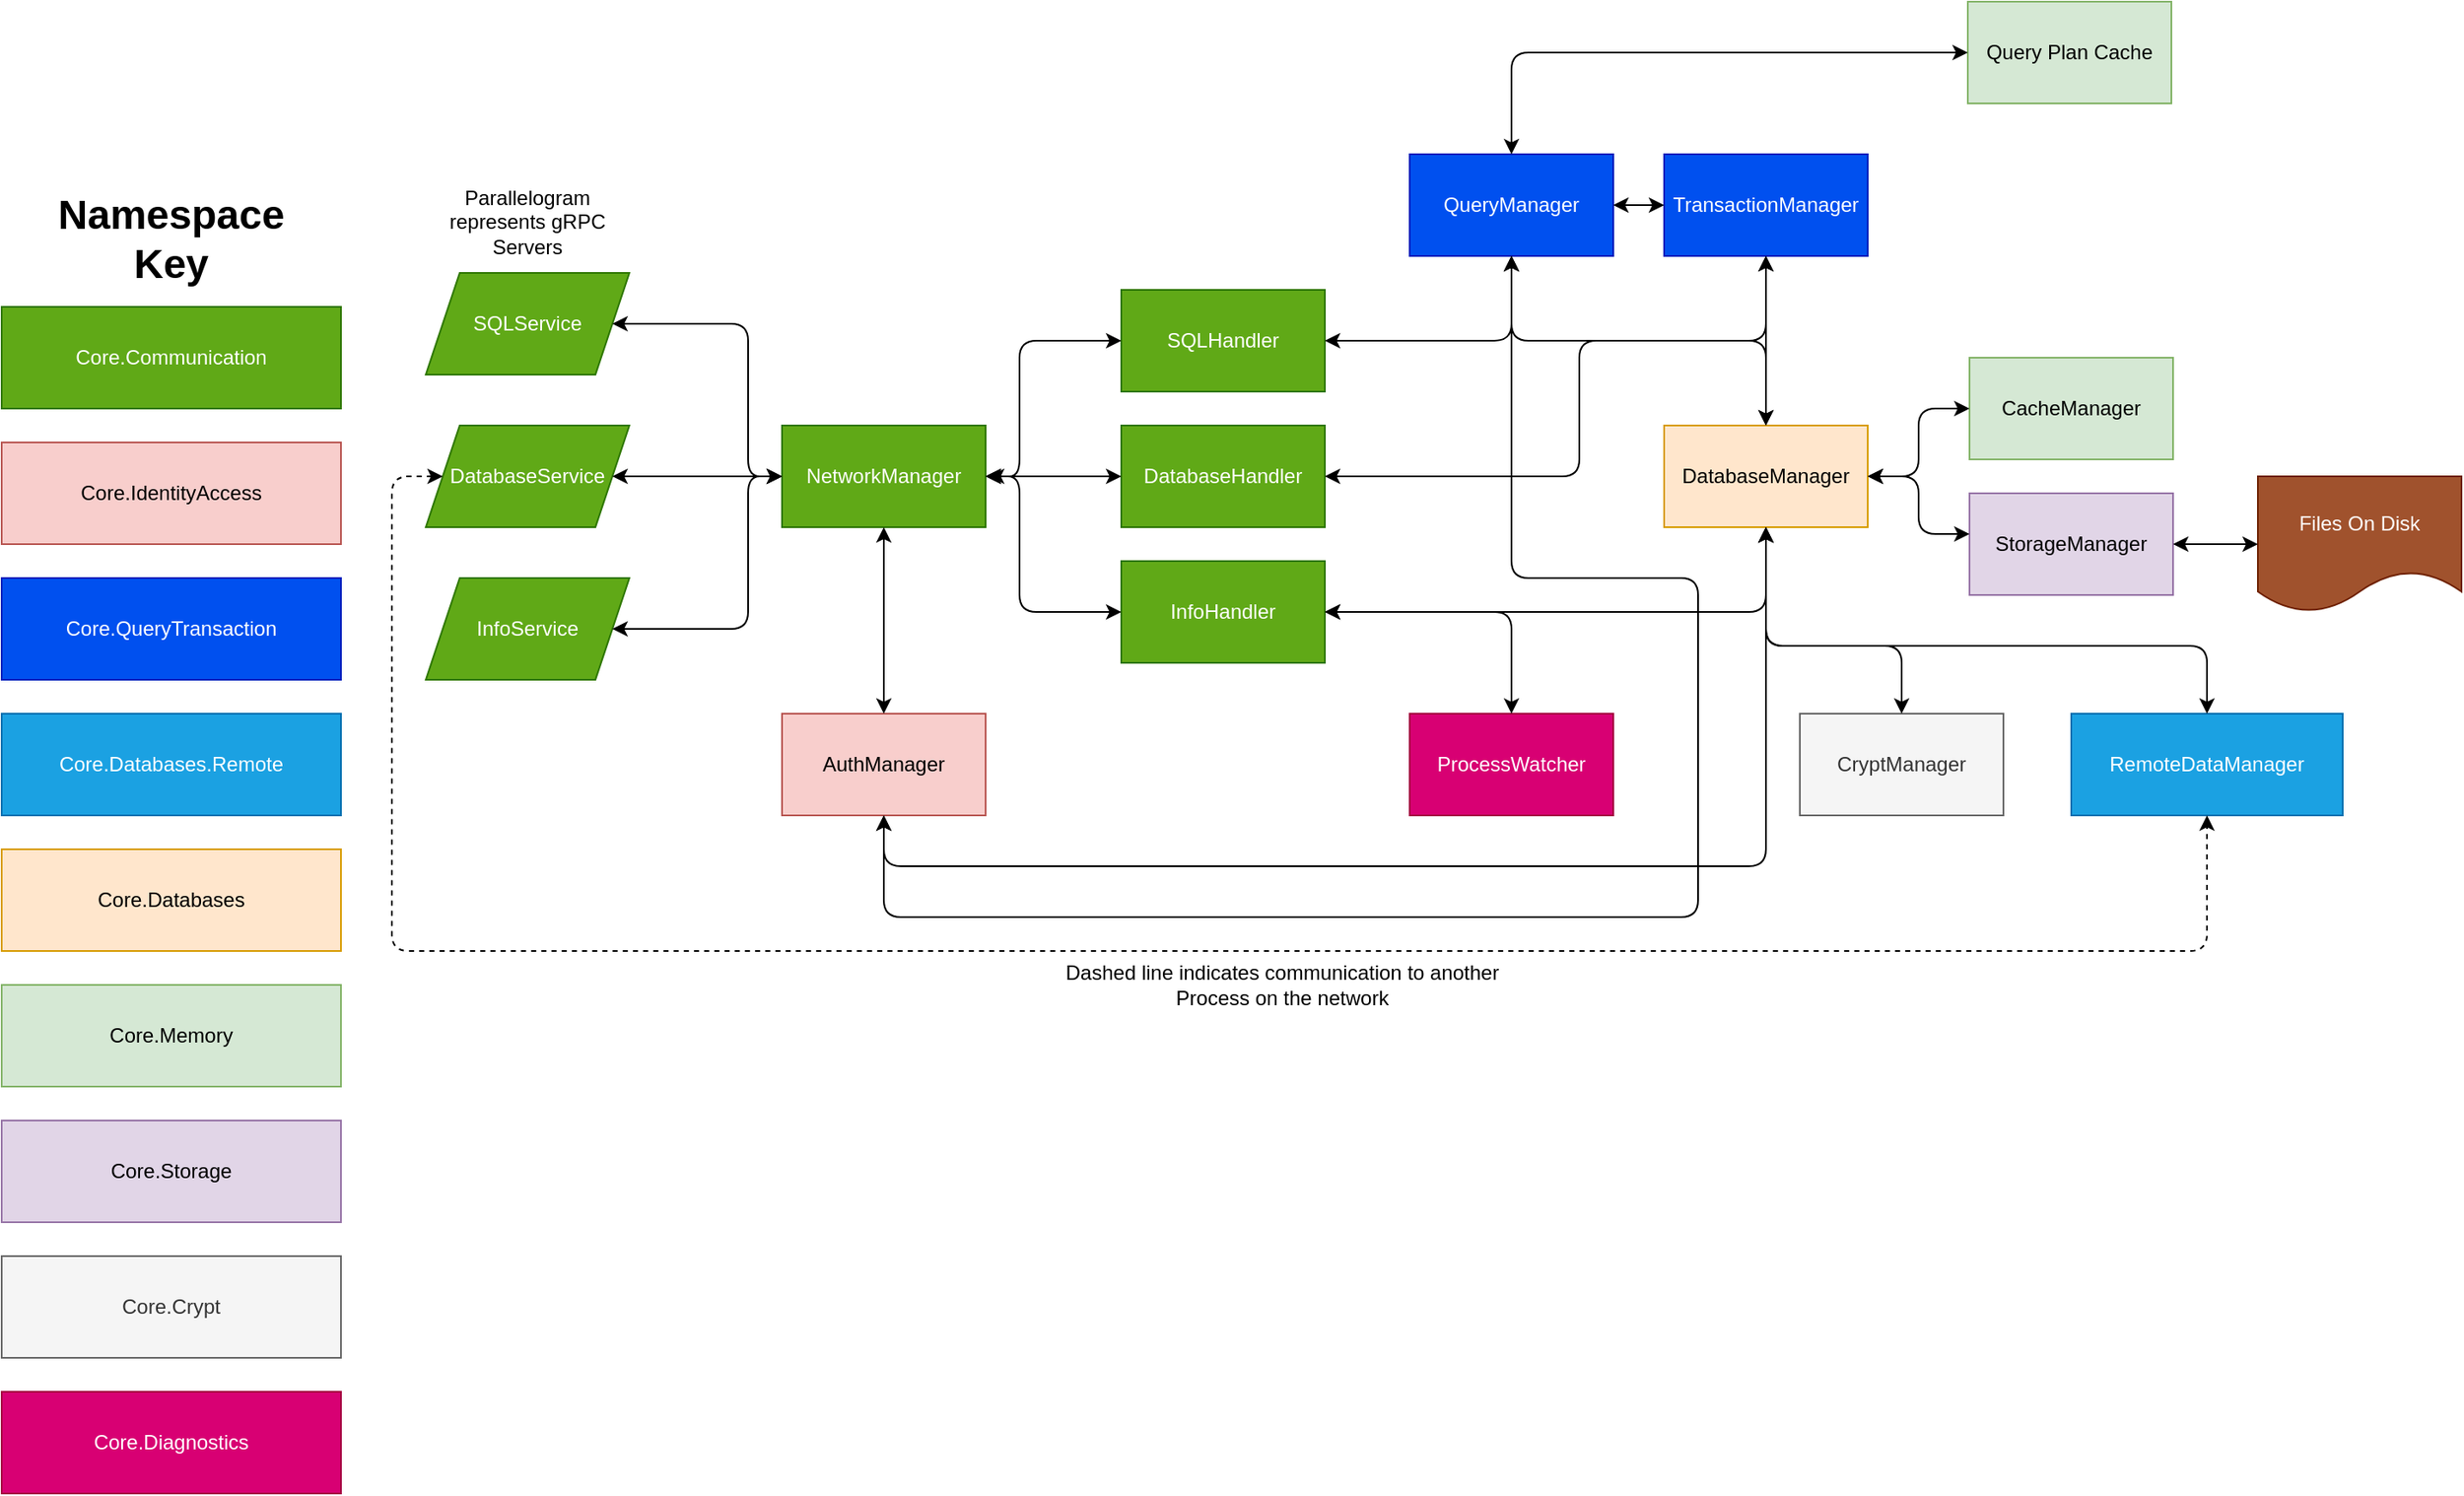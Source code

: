 <mxfile version="15.8.7" type="device" pages="3"><diagram id="yDVKuR97EEa5X1dqfnJo" name="High Level IO"><mxGraphModel dx="4192" dy="3037" grid="1" gridSize="10" guides="1" tooltips="1" connect="1" arrows="1" fold="1" page="1" pageScale="1" pageWidth="850" pageHeight="1100" math="0" shadow="0"><root><mxCell id="vYYG9Vu6LnI6o2uCr3xh-0"/><mxCell id="vYYG9Vu6LnI6o2uCr3xh-1" parent="vYYG9Vu6LnI6o2uCr3xh-0"/><mxCell id="Q6mWtovcr92GbK8n5B7O-0" value="SQLService" style="shape=parallelogram;perimeter=parallelogramPerimeter;whiteSpace=wrap;html=1;fixedSize=1;fillColor=#60a917;strokeColor=#2D7600;fontColor=#ffffff;" parent="vYYG9Vu6LnI6o2uCr3xh-1" vertex="1"><mxGeometry x="50" y="80" width="120" height="60" as="geometry"/></mxCell><mxCell id="Q6mWtovcr92GbK8n5B7O-1" value="DatabaseService" style="shape=parallelogram;perimeter=parallelogramPerimeter;whiteSpace=wrap;html=1;fixedSize=1;fillColor=#60a917;strokeColor=#2D7600;fontColor=#ffffff;" parent="vYYG9Vu6LnI6o2uCr3xh-1" vertex="1"><mxGeometry x="50" y="170" width="120" height="60" as="geometry"/></mxCell><mxCell id="Q6mWtovcr92GbK8n5B7O-2" value="InfoService" style="shape=parallelogram;perimeter=parallelogramPerimeter;whiteSpace=wrap;html=1;fixedSize=1;fillColor=#60a917;strokeColor=#2D7600;fontColor=#ffffff;" parent="vYYG9Vu6LnI6o2uCr3xh-1" vertex="1"><mxGeometry x="50" y="260" width="120" height="60" as="geometry"/></mxCell><mxCell id="Q6mWtovcr92GbK8n5B7O-3" value="NetworkManager" style="rounded=0;whiteSpace=wrap;html=1;fillColor=#60a917;strokeColor=#2D7600;fontColor=#ffffff;" parent="vYYG9Vu6LnI6o2uCr3xh-1" vertex="1"><mxGeometry x="260" y="170" width="120" height="60" as="geometry"/></mxCell><mxCell id="Q6mWtovcr92GbK8n5B7O-4" value="AuthManager" style="rounded=0;whiteSpace=wrap;html=1;fillColor=#f8cecc;strokeColor=#b85450;" parent="vYYG9Vu6LnI6o2uCr3xh-1" vertex="1"><mxGeometry x="260" y="340" width="120" height="60" as="geometry"/></mxCell><mxCell id="Q6mWtovcr92GbK8n5B7O-5" value="" style="endArrow=classic;startArrow=classic;html=1;exitX=1;exitY=0.5;exitDx=0;exitDy=0;entryX=0;entryY=0.5;entryDx=0;entryDy=0;" parent="vYYG9Vu6LnI6o2uCr3xh-1" source="Q6mWtovcr92GbK8n5B7O-0" target="Q6mWtovcr92GbK8n5B7O-3" edge="1"><mxGeometry width="50" height="50" relative="1" as="geometry"><mxPoint x="210" y="140" as="sourcePoint"/><mxPoint x="260" y="90" as="targetPoint"/><Array as="points"><mxPoint x="240" y="110"/><mxPoint x="240" y="200"/></Array></mxGeometry></mxCell><mxCell id="Q6mWtovcr92GbK8n5B7O-6" value="" style="endArrow=classic;startArrow=classic;html=1;exitX=1;exitY=0.5;exitDx=0;exitDy=0;entryX=0;entryY=0.5;entryDx=0;entryDy=0;" parent="vYYG9Vu6LnI6o2uCr3xh-1" source="Q6mWtovcr92GbK8n5B7O-1" target="Q6mWtovcr92GbK8n5B7O-3" edge="1"><mxGeometry width="50" height="50" relative="1" as="geometry"><mxPoint x="260" y="440" as="sourcePoint"/><mxPoint x="310" y="390" as="targetPoint"/></mxGeometry></mxCell><mxCell id="Q6mWtovcr92GbK8n5B7O-7" value="" style="endArrow=classic;startArrow=classic;html=1;exitX=1;exitY=0.5;exitDx=0;exitDy=0;" parent="vYYG9Vu6LnI6o2uCr3xh-1" source="Q6mWtovcr92GbK8n5B7O-2" edge="1"><mxGeometry width="50" height="50" relative="1" as="geometry"><mxPoint x="210" y="430" as="sourcePoint"/><mxPoint x="260" y="200" as="targetPoint"/><Array as="points"><mxPoint x="240" y="290"/><mxPoint x="240" y="200"/></Array></mxGeometry></mxCell><mxCell id="Q6mWtovcr92GbK8n5B7O-8" value="SQLHandler" style="rounded=0;whiteSpace=wrap;html=1;fillColor=#60a917;strokeColor=#2D7600;fontColor=#ffffff;" parent="vYYG9Vu6LnI6o2uCr3xh-1" vertex="1"><mxGeometry x="460" y="90" width="120" height="60" as="geometry"/></mxCell><mxCell id="Q6mWtovcr92GbK8n5B7O-9" value="DatabaseHandler" style="rounded=0;whiteSpace=wrap;html=1;fillColor=#60a917;strokeColor=#2D7600;fontColor=#ffffff;" parent="vYYG9Vu6LnI6o2uCr3xh-1" vertex="1"><mxGeometry x="460" y="170" width="120" height="60" as="geometry"/></mxCell><mxCell id="Q6mWtovcr92GbK8n5B7O-10" value="InfoHandler" style="rounded=0;whiteSpace=wrap;html=1;fillColor=#60a917;strokeColor=#2D7600;fontColor=#ffffff;" parent="vYYG9Vu6LnI6o2uCr3xh-1" vertex="1"><mxGeometry x="460" y="250" width="120" height="60" as="geometry"/></mxCell><mxCell id="Q6mWtovcr92GbK8n5B7O-11" value="" style="endArrow=classic;startArrow=classic;html=1;entryX=0;entryY=0.5;entryDx=0;entryDy=0;" parent="vYYG9Vu6LnI6o2uCr3xh-1" target="Q6mWtovcr92GbK8n5B7O-8" edge="1"><mxGeometry width="50" height="50" relative="1" as="geometry"><mxPoint x="382" y="200" as="sourcePoint"/><mxPoint x="410" y="100" as="targetPoint"/><Array as="points"><mxPoint x="400" y="200"/><mxPoint x="400" y="120"/></Array></mxGeometry></mxCell><mxCell id="Q6mWtovcr92GbK8n5B7O-12" value="" style="endArrow=classic;startArrow=classic;html=1;exitX=1;exitY=0.5;exitDx=0;exitDy=0;" parent="vYYG9Vu6LnI6o2uCr3xh-1" source="Q6mWtovcr92GbK8n5B7O-3" target="Q6mWtovcr92GbK8n5B7O-9" edge="1"><mxGeometry width="50" height="50" relative="1" as="geometry"><mxPoint x="370" y="330" as="sourcePoint"/><mxPoint x="420" y="280" as="targetPoint"/></mxGeometry></mxCell><mxCell id="Q6mWtovcr92GbK8n5B7O-13" value="" style="endArrow=classic;startArrow=classic;html=1;entryX=0;entryY=0.5;entryDx=0;entryDy=0;exitX=1;exitY=0.5;exitDx=0;exitDy=0;" parent="vYYG9Vu6LnI6o2uCr3xh-1" source="Q6mWtovcr92GbK8n5B7O-3" target="Q6mWtovcr92GbK8n5B7O-10" edge="1"><mxGeometry width="50" height="50" relative="1" as="geometry"><mxPoint x="360" y="310" as="sourcePoint"/><mxPoint x="410" y="260" as="targetPoint"/><Array as="points"><mxPoint x="400" y="200"/><mxPoint x="400" y="280"/></Array></mxGeometry></mxCell><mxCell id="Q6mWtovcr92GbK8n5B7O-14" value="" style="endArrow=classic;startArrow=classic;html=1;entryX=0.5;entryY=1;entryDx=0;entryDy=0;exitX=0.5;exitY=0;exitDx=0;exitDy=0;" parent="vYYG9Vu6LnI6o2uCr3xh-1" source="Q6mWtovcr92GbK8n5B7O-4" target="Q6mWtovcr92GbK8n5B7O-3" edge="1"><mxGeometry width="50" height="50" relative="1" as="geometry"><mxPoint x="300" y="320" as="sourcePoint"/><mxPoint x="350" y="270" as="targetPoint"/></mxGeometry></mxCell><mxCell id="Q6mWtovcr92GbK8n5B7O-15" value="QueryManager" style="rounded=0;whiteSpace=wrap;html=1;fillColor=#0050ef;strokeColor=#001DBC;fontColor=#ffffff;" parent="vYYG9Vu6LnI6o2uCr3xh-1" vertex="1"><mxGeometry x="630" y="10" width="120" height="60" as="geometry"/></mxCell><mxCell id="Q6mWtovcr92GbK8n5B7O-16" value="" style="endArrow=classic;startArrow=classic;html=1;exitX=1;exitY=0.5;exitDx=0;exitDy=0;entryX=0.5;entryY=1;entryDx=0;entryDy=0;" parent="vYYG9Vu6LnI6o2uCr3xh-1" source="Q6mWtovcr92GbK8n5B7O-8" target="Q6mWtovcr92GbK8n5B7O-15" edge="1"><mxGeometry width="50" height="50" relative="1" as="geometry"><mxPoint x="660" y="140" as="sourcePoint"/><mxPoint x="710" y="90" as="targetPoint"/><Array as="points"><mxPoint x="690" y="120"/></Array></mxGeometry></mxCell><mxCell id="Q6mWtovcr92GbK8n5B7O-17" value="DatabaseManager" style="rounded=0;whiteSpace=wrap;html=1;fillColor=#ffe6cc;strokeColor=#d79b00;" parent="vYYG9Vu6LnI6o2uCr3xh-1" vertex="1"><mxGeometry x="780" y="170" width="120" height="60" as="geometry"/></mxCell><mxCell id="Q6mWtovcr92GbK8n5B7O-18" value="ProcessWatcher" style="rounded=0;whiteSpace=wrap;html=1;fillColor=#d80073;strokeColor=#A50040;fontColor=#ffffff;" parent="vYYG9Vu6LnI6o2uCr3xh-1" vertex="1"><mxGeometry x="630" y="340" width="120" height="60" as="geometry"/></mxCell><mxCell id="Q6mWtovcr92GbK8n5B7O-19" value="" style="endArrow=classic;startArrow=classic;html=1;" parent="vYYG9Vu6LnI6o2uCr3xh-1" source="Q6mWtovcr92GbK8n5B7O-10" target="Q6mWtovcr92GbK8n5B7O-18" edge="1"><mxGeometry width="50" height="50" relative="1" as="geometry"><mxPoint x="610" y="310" as="sourcePoint"/><mxPoint x="660" y="260" as="targetPoint"/><Array as="points"><mxPoint x="690" y="280"/></Array></mxGeometry></mxCell><mxCell id="Q6mWtovcr92GbK8n5B7O-20" value="" style="endArrow=classic;startArrow=classic;html=1;entryX=0.5;entryY=1;entryDx=0;entryDy=0;exitX=1;exitY=0.5;exitDx=0;exitDy=0;" parent="vYYG9Vu6LnI6o2uCr3xh-1" source="Q6mWtovcr92GbK8n5B7O-10" target="Q6mWtovcr92GbK8n5B7O-17" edge="1"><mxGeometry width="50" height="50" relative="1" as="geometry"><mxPoint x="800" y="310" as="sourcePoint"/><mxPoint x="850" y="260" as="targetPoint"/><Array as="points"><mxPoint x="840" y="280"/></Array></mxGeometry></mxCell><mxCell id="Q6mWtovcr92GbK8n5B7O-21" value="TransactionManager" style="rounded=0;whiteSpace=wrap;html=1;fillColor=#0050ef;strokeColor=#001DBC;fontColor=#ffffff;" parent="vYYG9Vu6LnI6o2uCr3xh-1" vertex="1"><mxGeometry x="780" y="10" width="120" height="60" as="geometry"/></mxCell><mxCell id="Q6mWtovcr92GbK8n5B7O-22" value="" style="endArrow=classic;startArrow=classic;html=1;entryX=0.5;entryY=1;entryDx=0;entryDy=0;exitX=0.5;exitY=0;exitDx=0;exitDy=0;" parent="vYYG9Vu6LnI6o2uCr3xh-1" source="Q6mWtovcr92GbK8n5B7O-17" target="Q6mWtovcr92GbK8n5B7O-21" edge="1"><mxGeometry width="50" height="50" relative="1" as="geometry"><mxPoint x="850" y="140" as="sourcePoint"/><mxPoint x="900" y="90" as="targetPoint"/><Array as="points"><mxPoint x="840" y="120"/></Array></mxGeometry></mxCell><mxCell id="Q6mWtovcr92GbK8n5B7O-23" value="" style="endArrow=classic;startArrow=classic;html=1;exitX=0.5;exitY=1;exitDx=0;exitDy=0;entryX=0.5;entryY=0;entryDx=0;entryDy=0;" parent="vYYG9Vu6LnI6o2uCr3xh-1" source="Q6mWtovcr92GbK8n5B7O-15" target="Q6mWtovcr92GbK8n5B7O-17" edge="1"><mxGeometry width="50" height="50" relative="1" as="geometry"><mxPoint x="750" y="140" as="sourcePoint"/><mxPoint x="800" y="90" as="targetPoint"/><Array as="points"><mxPoint x="690" y="120"/><mxPoint x="840" y="120"/></Array></mxGeometry></mxCell><mxCell id="Q6mWtovcr92GbK8n5B7O-24" value="&lt;h1&gt;Namespace Key&lt;/h1&gt;" style="text;html=1;strokeColor=none;fillColor=none;align=center;verticalAlign=middle;whiteSpace=wrap;rounded=0;" parent="vYYG9Vu6LnI6o2uCr3xh-1" vertex="1"><mxGeometry x="-190" y="30" width="180" height="60" as="geometry"/></mxCell><mxCell id="Q6mWtovcr92GbK8n5B7O-25" value="Core.Communication" style="rounded=0;whiteSpace=wrap;html=1;fillColor=#60a917;strokeColor=#2D7600;fontColor=#ffffff;" parent="vYYG9Vu6LnI6o2uCr3xh-1" vertex="1"><mxGeometry x="-200" y="100" width="200" height="60" as="geometry"/></mxCell><mxCell id="Q6mWtovcr92GbK8n5B7O-26" value="Core.IdentityAccess" style="rounded=0;whiteSpace=wrap;html=1;fillColor=#f8cecc;strokeColor=#b85450;" parent="vYYG9Vu6LnI6o2uCr3xh-1" vertex="1"><mxGeometry x="-200" y="180" width="200" height="60" as="geometry"/></mxCell><mxCell id="Q6mWtovcr92GbK8n5B7O-27" value="Core.QueryTransaction" style="rounded=0;whiteSpace=wrap;html=1;fillColor=#0050ef;strokeColor=#001DBC;fontColor=#ffffff;" parent="vYYG9Vu6LnI6o2uCr3xh-1" vertex="1"><mxGeometry x="-200" y="260" width="200" height="60" as="geometry"/></mxCell><mxCell id="Q6mWtovcr92GbK8n5B7O-28" value="Core.Databases.Remote" style="rounded=0;whiteSpace=wrap;html=1;fillColor=#1ba1e2;strokeColor=#006EAF;fontColor=#ffffff;" parent="vYYG9Vu6LnI6o2uCr3xh-1" vertex="1"><mxGeometry x="-200" y="340" width="200" height="60" as="geometry"/></mxCell><mxCell id="Q6mWtovcr92GbK8n5B7O-29" value="CacheManager" style="rounded=0;whiteSpace=wrap;html=1;fillColor=#d5e8d4;strokeColor=#82b366;" parent="vYYG9Vu6LnI6o2uCr3xh-1" vertex="1"><mxGeometry x="960" y="130" width="120" height="60" as="geometry"/></mxCell><mxCell id="Q6mWtovcr92GbK8n5B7O-30" value="Core.Memory" style="rounded=0;whiteSpace=wrap;html=1;fillColor=#d5e8d4;strokeColor=#82b366;" parent="vYYG9Vu6LnI6o2uCr3xh-1" vertex="1"><mxGeometry x="-200" y="500" width="200" height="60" as="geometry"/></mxCell><mxCell id="Q6mWtovcr92GbK8n5B7O-31" value="StorageManager" style="rounded=0;whiteSpace=wrap;html=1;fillColor=#e1d5e7;strokeColor=#9673a6;" parent="vYYG9Vu6LnI6o2uCr3xh-1" vertex="1"><mxGeometry x="960" y="210" width="120" height="60" as="geometry"/></mxCell><mxCell id="Q6mWtovcr92GbK8n5B7O-32" value="Core.Storage" style="rounded=0;whiteSpace=wrap;html=1;fillColor=#e1d5e7;strokeColor=#9673a6;" parent="vYYG9Vu6LnI6o2uCr3xh-1" vertex="1"><mxGeometry x="-200" y="580" width="200" height="60" as="geometry"/></mxCell><mxCell id="Q6mWtovcr92GbK8n5B7O-33" value="Files On Disk" style="shape=document;whiteSpace=wrap;html=1;boundedLbl=1;fillColor=#a0522d;strokeColor=#6D1F00;fontColor=#ffffff;" parent="vYYG9Vu6LnI6o2uCr3xh-1" vertex="1"><mxGeometry x="1130" y="200" width="120" height="80" as="geometry"/></mxCell><mxCell id="Q6mWtovcr92GbK8n5B7O-34" value="" style="endArrow=classic;startArrow=classic;html=1;exitX=1;exitY=0.5;exitDx=0;exitDy=0;entryX=0;entryY=0.5;entryDx=0;entryDy=0;" parent="vYYG9Vu6LnI6o2uCr3xh-1" source="Q6mWtovcr92GbK8n5B7O-17" target="Q6mWtovcr92GbK8n5B7O-29" edge="1"><mxGeometry width="50" height="50" relative="1" as="geometry"><mxPoint x="900" y="310" as="sourcePoint"/><mxPoint x="950" y="260" as="targetPoint"/><Array as="points"><mxPoint x="930" y="200"/><mxPoint x="930" y="160"/></Array></mxGeometry></mxCell><mxCell id="Q6mWtovcr92GbK8n5B7O-35" value="" style="endArrow=classic;startArrow=classic;html=1;exitX=1;exitY=0.5;exitDx=0;exitDy=0;" parent="vYYG9Vu6LnI6o2uCr3xh-1" source="Q6mWtovcr92GbK8n5B7O-31" target="Q6mWtovcr92GbK8n5B7O-33" edge="1"><mxGeometry width="50" height="50" relative="1" as="geometry"><mxPoint x="1280" y="270" as="sourcePoint"/><mxPoint x="1330" y="220" as="targetPoint"/></mxGeometry></mxCell><mxCell id="Q6mWtovcr92GbK8n5B7O-36" value="" style="endArrow=classic;startArrow=classic;html=1;exitX=0.5;exitY=1;exitDx=0;exitDy=0;entryX=0.5;entryY=1;entryDx=0;entryDy=0;" parent="vYYG9Vu6LnI6o2uCr3xh-1" source="Q6mWtovcr92GbK8n5B7O-4" target="Q6mWtovcr92GbK8n5B7O-17" edge="1"><mxGeometry width="50" height="50" relative="1" as="geometry"><mxPoint x="320" y="440" as="sourcePoint"/><mxPoint x="420" y="490" as="targetPoint"/><Array as="points"><mxPoint x="320" y="430"/><mxPoint x="840" y="430"/></Array></mxGeometry></mxCell><mxCell id="Q6mWtovcr92GbK8n5B7O-37" value="CryptManager" style="rounded=0;whiteSpace=wrap;html=1;fillColor=#f5f5f5;strokeColor=#666666;fontColor=#333333;" parent="vYYG9Vu6LnI6o2uCr3xh-1" vertex="1"><mxGeometry x="860" y="340" width="120" height="60" as="geometry"/></mxCell><mxCell id="Q6mWtovcr92GbK8n5B7O-38" value="Core.Crypt" style="rounded=0;whiteSpace=wrap;html=1;fillColor=#f5f5f5;strokeColor=#666666;fontColor=#333333;" parent="vYYG9Vu6LnI6o2uCr3xh-1" vertex="1"><mxGeometry x="-200" y="660" width="200" height="60" as="geometry"/></mxCell><mxCell id="Q6mWtovcr92GbK8n5B7O-39" value="" style="endArrow=classic;startArrow=classic;html=1;exitX=0.5;exitY=1;exitDx=0;exitDy=0;entryX=0.5;entryY=0;entryDx=0;entryDy=0;" parent="vYYG9Vu6LnI6o2uCr3xh-1" source="Q6mWtovcr92GbK8n5B7O-17" target="Q6mWtovcr92GbK8n5B7O-37" edge="1"><mxGeometry width="50" height="50" relative="1" as="geometry"><mxPoint x="890" y="300" as="sourcePoint"/><mxPoint x="940" y="250" as="targetPoint"/><Array as="points"><mxPoint x="840" y="300"/><mxPoint x="920" y="300"/></Array></mxGeometry></mxCell><mxCell id="Q6mWtovcr92GbK8n5B7O-40" value="" style="endArrow=classic;startArrow=classic;html=1;exitX=1;exitY=0.5;exitDx=0;exitDy=0;" parent="vYYG9Vu6LnI6o2uCr3xh-1" source="Q6mWtovcr92GbK8n5B7O-15" edge="1"><mxGeometry width="50" height="50" relative="1" as="geometry"><mxPoint x="1000" y="100" as="sourcePoint"/><mxPoint x="780" y="40" as="targetPoint"/></mxGeometry></mxCell><mxCell id="Q6mWtovcr92GbK8n5B7O-41" value="Core.Databases" style="rounded=0;whiteSpace=wrap;html=1;fillColor=#ffe6cc;strokeColor=#d79b00;" parent="vYYG9Vu6LnI6o2uCr3xh-1" vertex="1"><mxGeometry x="-200" y="420" width="200" height="60" as="geometry"/></mxCell><mxCell id="Q6mWtovcr92GbK8n5B7O-42" value="" style="endArrow=classic;startArrow=classic;html=1;exitX=1;exitY=0.5;exitDx=0;exitDy=0;entryX=0.5;entryY=1;entryDx=0;entryDy=0;" parent="vYYG9Vu6LnI6o2uCr3xh-1" source="Q6mWtovcr92GbK8n5B7O-9" target="Q6mWtovcr92GbK8n5B7O-21" edge="1"><mxGeometry width="50" height="50" relative="1" as="geometry"><mxPoint x="660" y="190" as="sourcePoint"/><mxPoint x="710" y="140" as="targetPoint"/><Array as="points"><mxPoint x="730" y="200"/><mxPoint x="730" y="120"/><mxPoint x="840" y="120"/></Array></mxGeometry></mxCell><mxCell id="Q6mWtovcr92GbK8n5B7O-43" value="" style="endArrow=classic;startArrow=classic;html=1;exitX=0.5;exitY=1;exitDx=0;exitDy=0;entryX=0.5;entryY=1;entryDx=0;entryDy=0;" parent="vYYG9Vu6LnI6o2uCr3xh-1" source="Q6mWtovcr92GbK8n5B7O-4" target="Q6mWtovcr92GbK8n5B7O-15" edge="1"><mxGeometry width="50" height="50" relative="1" as="geometry"><mxPoint x="650" y="630" as="sourcePoint"/><mxPoint x="700" y="580" as="targetPoint"/><Array as="points"><mxPoint x="320" y="460"/><mxPoint x="800" y="460"/><mxPoint x="800" y="260"/><mxPoint x="690" y="260"/></Array></mxGeometry></mxCell><mxCell id="Q6mWtovcr92GbK8n5B7O-44" value="Core.Diagnostics" style="rounded=0;whiteSpace=wrap;html=1;fillColor=#d80073;strokeColor=#A50040;fontColor=#ffffff;" parent="vYYG9Vu6LnI6o2uCr3xh-1" vertex="1"><mxGeometry x="-200" y="740" width="200" height="60" as="geometry"/></mxCell><mxCell id="Q6mWtovcr92GbK8n5B7O-45" value="RemoteDataManager" style="rounded=0;whiteSpace=wrap;html=1;fillColor=#1ba1e2;strokeColor=#006EAF;fontColor=#ffffff;" parent="vYYG9Vu6LnI6o2uCr3xh-1" vertex="1"><mxGeometry x="1020" y="340" width="160" height="60" as="geometry"/></mxCell><mxCell id="Q6mWtovcr92GbK8n5B7O-46" value="" style="endArrow=classic;startArrow=classic;html=1;exitX=0.5;exitY=0;exitDx=0;exitDy=0;" parent="vYYG9Vu6LnI6o2uCr3xh-1" source="Q6mWtovcr92GbK8n5B7O-45" edge="1"><mxGeometry width="50" height="50" relative="1" as="geometry"><mxPoint x="1090" y="550" as="sourcePoint"/><mxPoint x="840" y="230" as="targetPoint"/><Array as="points"><mxPoint x="1100" y="300"/><mxPoint x="840" y="300"/></Array></mxGeometry></mxCell><mxCell id="Q6mWtovcr92GbK8n5B7O-47" value="" style="endArrow=classic;startArrow=classic;html=1;entryX=0;entryY=0.4;entryDx=0;entryDy=0;entryPerimeter=0;exitX=1;exitY=0.5;exitDx=0;exitDy=0;" parent="vYYG9Vu6LnI6o2uCr3xh-1" source="Q6mWtovcr92GbK8n5B7O-17" target="Q6mWtovcr92GbK8n5B7O-31" edge="1"><mxGeometry width="50" height="50" relative="1" as="geometry"><mxPoint x="900" y="290" as="sourcePoint"/><mxPoint x="950" y="240" as="targetPoint"/><Array as="points"><mxPoint x="930" y="200"/><mxPoint x="930" y="234"/></Array></mxGeometry></mxCell><mxCell id="Q6mWtovcr92GbK8n5B7O-48" value="" style="endArrow=classic;startArrow=classic;html=1;entryX=0.5;entryY=1;entryDx=0;entryDy=0;exitX=0;exitY=0.5;exitDx=0;exitDy=0;dashed=1;" parent="vYYG9Vu6LnI6o2uCr3xh-1" source="Q6mWtovcr92GbK8n5B7O-1" target="Q6mWtovcr92GbK8n5B7O-45" edge="1"><mxGeometry width="50" height="50" relative="1" as="geometry"><mxPoint x="1060" y="540" as="sourcePoint"/><mxPoint x="1110" y="490" as="targetPoint"/><Array as="points"><mxPoint x="30" y="200"/><mxPoint x="30" y="480"/><mxPoint x="1100" y="480"/></Array></mxGeometry></mxCell><mxCell id="Q6mWtovcr92GbK8n5B7O-49" value="Dashed line indicates communication to another Process on the network" style="text;html=1;strokeColor=none;fillColor=none;align=center;verticalAlign=middle;whiteSpace=wrap;rounded=0;" parent="vYYG9Vu6LnI6o2uCr3xh-1" vertex="1"><mxGeometry x="410" y="490" width="290" height="20" as="geometry"/></mxCell><mxCell id="Q6mWtovcr92GbK8n5B7O-50" value="Parallelogram represents gRPC Servers" style="text;html=1;strokeColor=none;fillColor=none;align=center;verticalAlign=middle;whiteSpace=wrap;rounded=0;" parent="vYYG9Vu6LnI6o2uCr3xh-1" vertex="1"><mxGeometry x="60" y="40" width="100" height="20" as="geometry"/></mxCell><mxCell id="Q6mWtovcr92GbK8n5B7O-53" value="Query Plan Cache" style="rounded=0;whiteSpace=wrap;html=1;fillColor=#d5e8d4;strokeColor=#82b366;" parent="vYYG9Vu6LnI6o2uCr3xh-1" vertex="1"><mxGeometry x="959" y="-80" width="120" height="60" as="geometry"/></mxCell><mxCell id="Q6mWtovcr92GbK8n5B7O-55" value="" style="endArrow=classic;startArrow=classic;html=1;entryX=0;entryY=0.5;entryDx=0;entryDy=0;exitX=0.5;exitY=0;exitDx=0;exitDy=0;" parent="vYYG9Vu6LnI6o2uCr3xh-1" source="Q6mWtovcr92GbK8n5B7O-15" target="Q6mWtovcr92GbK8n5B7O-53" edge="1"><mxGeometry width="50" height="50" relative="1" as="geometry"><mxPoint x="660" y="-20" as="sourcePoint"/><mxPoint x="710" y="-70" as="targetPoint"/><Array as="points"><mxPoint x="690" y="-50"/></Array></mxGeometry></mxCell></root></mxGraphModel></diagram><diagram name="Dependencies" id="VOxqpkS04n5qvrMoNEd9"><mxGraphModel dx="5042" dy="1937" grid="1" gridSize="10" guides="1" tooltips="1" connect="1" arrows="1" fold="1" page="1" pageScale="1" pageWidth="850" pageHeight="1100" math="0" shadow="0"><root><mxCell id="ildz_y-sxz31UdIDQboS-0"/><mxCell id="ildz_y-sxz31UdIDQboS-1" parent="ildz_y-sxz31UdIDQboS-0"/><mxCell id="ildz_y-sxz31UdIDQboS-2" value="DrummerDB.Core" style="swimlane;labelBackgroundColor=#9AC7BF;fontSize=24;" parent="ildz_y-sxz31UdIDQboS-1" vertex="1"><mxGeometry x="-380" y="190" width="1610" height="970" as="geometry"/></mxCell><mxCell id="ildz_y-sxz31UdIDQboS-3" value="Core.Structures" style="rounded=0;whiteSpace=wrap;html=1;fillColor=#dae8fc;strokeColor=#6c8ebf;" parent="ildz_y-sxz31UdIDQboS-2" vertex="1"><mxGeometry x="877" y="720" width="120" height="60" as="geometry"/></mxCell><mxCell id="ildz_y-sxz31UdIDQboS-4" value="Core.Memory" style="rounded=0;whiteSpace=wrap;html=1;fillColor=#d5e8d4;strokeColor=#82b366;" parent="ildz_y-sxz31UdIDQboS-2" vertex="1"><mxGeometry x="1077" y="630" width="120" height="60" as="geometry"/></mxCell><mxCell id="ildz_y-sxz31UdIDQboS-5" value="Core.Storage" style="rounded=0;whiteSpace=wrap;html=1;fillColor=#e1d5e7;strokeColor=#9673a6;" parent="ildz_y-sxz31UdIDQboS-2" vertex="1"><mxGeometry x="1277" y="630" width="120" height="60" as="geometry"/></mxCell><mxCell id="ildz_y-sxz31UdIDQboS-6" value="Core.Databases" style="rounded=0;whiteSpace=wrap;html=1;fillColor=#fff2cc;strokeColor=#d6b656;" parent="ildz_y-sxz31UdIDQboS-2" vertex="1"><mxGeometry x="677" y="500" width="120" height="60" as="geometry"/></mxCell><mxCell id="ildz_y-sxz31UdIDQboS-7" value="" style="endArrow=classic;html=1;exitX=1;exitY=0.5;exitDx=0;exitDy=0;entryX=0.5;entryY=1;entryDx=0;entryDy=0;" parent="ildz_y-sxz31UdIDQboS-2" source="ildz_y-sxz31UdIDQboS-3" target="ildz_y-sxz31UdIDQboS-4" edge="1"><mxGeometry width="50" height="50" relative="1" as="geometry"><mxPoint x="1092" y="750" as="sourcePoint"/><mxPoint x="1142" y="700" as="targetPoint"/><Array as="points"><mxPoint x="1137" y="750"/></Array></mxGeometry></mxCell><mxCell id="ildz_y-sxz31UdIDQboS-8" value="" style="endArrow=classic;html=1;exitX=1;exitY=0.5;exitDx=0;exitDy=0;entryX=0.5;entryY=1;entryDx=0;entryDy=0;" parent="ildz_y-sxz31UdIDQboS-2" source="ildz_y-sxz31UdIDQboS-3" target="ildz_y-sxz31UdIDQboS-5" edge="1"><mxGeometry width="50" height="50" relative="1" as="geometry"><mxPoint x="1307" y="780" as="sourcePoint"/><mxPoint x="1357" y="730" as="targetPoint"/><Array as="points"><mxPoint x="1337" y="750"/></Array></mxGeometry></mxCell><mxCell id="ildz_y-sxz31UdIDQboS-9" value="" style="endArrow=classic;html=1;exitX=0.5;exitY=0;exitDx=0;exitDy=0;entryX=0.5;entryY=1;entryDx=0;entryDy=0;" parent="ildz_y-sxz31UdIDQboS-2" source="ildz_y-sxz31UdIDQboS-4" target="ildz_y-sxz31UdIDQboS-6" edge="1"><mxGeometry width="50" height="50" relative="1" as="geometry"><mxPoint x="997" y="550" as="sourcePoint"/><mxPoint x="1047" y="500" as="targetPoint"/><Array as="points"><mxPoint x="1137" y="590"/><mxPoint x="737" y="590"/></Array></mxGeometry></mxCell><mxCell id="ildz_y-sxz31UdIDQboS-10" value="" style="endArrow=classic;html=1;exitX=0.5;exitY=0;exitDx=0;exitDy=0;entryX=0.5;entryY=1;entryDx=0;entryDy=0;" parent="ildz_y-sxz31UdIDQboS-2" source="ildz_y-sxz31UdIDQboS-5" target="ildz_y-sxz31UdIDQboS-6" edge="1"><mxGeometry width="50" height="50" relative="1" as="geometry"><mxPoint x="1337" y="550" as="sourcePoint"/><mxPoint x="1387" y="500" as="targetPoint"/><Array as="points"><mxPoint x="1337" y="590"/><mxPoint x="737" y="590"/></Array></mxGeometry></mxCell><mxCell id="ildz_y-sxz31UdIDQboS-11" value="Core.IdentityAccess" style="rounded=0;whiteSpace=wrap;html=1;fillColor=#f8cecc;strokeColor=#b85450;" parent="ildz_y-sxz31UdIDQboS-2" vertex="1"><mxGeometry x="1077" y="390" width="120" height="60" as="geometry"/></mxCell><mxCell id="ildz_y-sxz31UdIDQboS-12" value="Core.Cryptography" style="rounded=0;whiteSpace=wrap;html=1;fillColor=#f5f5f5;strokeColor=#666666;fontColor=#333333;" parent="ildz_y-sxz31UdIDQboS-2" vertex="1"><mxGeometry x="1480" y="630" width="120" height="60" as="geometry"/></mxCell><mxCell id="ildz_y-sxz31UdIDQboS-13" value="Core.QueryTransaction" style="rounded=0;whiteSpace=wrap;html=1;fillColor=#0050ef;strokeColor=#001DBC;fontColor=#ffffff;" parent="ildz_y-sxz31UdIDQboS-2" vertex="1"><mxGeometry x="1277" y="300" width="140" height="60" as="geometry"/></mxCell><mxCell id="ildz_y-sxz31UdIDQboS-14" value="" style="endArrow=classic;html=1;exitX=0;exitY=0.5;exitDx=0;exitDy=0;entryX=0.5;entryY=1;entryDx=0;entryDy=0;" parent="ildz_y-sxz31UdIDQboS-2" source="ildz_y-sxz31UdIDQboS-3" target="ildz_y-sxz31UdIDQboS-6" edge="1"><mxGeometry width="50" height="50" relative="1" as="geometry"><mxPoint x="827" y="750" as="sourcePoint"/><mxPoint x="877" y="700" as="targetPoint"/><Array as="points"><mxPoint x="737" y="750"/></Array></mxGeometry></mxCell><mxCell id="ildz_y-sxz31UdIDQboS-15" value="Core.Communication" style="rounded=0;whiteSpace=wrap;html=1;fillColor=#60a917;strokeColor=#2D7600;fontColor=#ffffff;" parent="ildz_y-sxz31UdIDQboS-2" vertex="1"><mxGeometry x="857" y="200" width="120" height="60" as="geometry"/></mxCell><mxCell id="ildz_y-sxz31UdIDQboS-16" value="Core.Systems" style="rounded=0;whiteSpace=wrap;html=1;fillColor=#e3c800;strokeColor=#B09500;fontColor=#000000;" parent="ildz_y-sxz31UdIDQboS-2" vertex="1"><mxGeometry x="1287" y="100" width="120" height="60" as="geometry"/></mxCell><mxCell id="ildz_y-sxz31UdIDQboS-17" value="" style="endArrow=classic;html=1;exitX=0.5;exitY=0;exitDx=0;exitDy=0;entryX=0.5;entryY=1;entryDx=0;entryDy=0;" parent="ildz_y-sxz31UdIDQboS-2" target="ildz_y-sxz31UdIDQboS-6" edge="1"><mxGeometry width="50" height="50" relative="1" as="geometry"><mxPoint x="1537" y="630" as="sourcePoint"/><mxPoint x="1527" y="540" as="targetPoint"/><Array as="points"><mxPoint x="1537" y="590"/><mxPoint x="737" y="590"/></Array></mxGeometry></mxCell><mxCell id="ildz_y-sxz31UdIDQboS-18" value="" style="endArrow=classic;html=1;exitX=0.5;exitY=0;exitDx=0;exitDy=0;" parent="ildz_y-sxz31UdIDQboS-2" source="ildz_y-sxz31UdIDQboS-6" target="ildz_y-sxz31UdIDQboS-13" edge="1"><mxGeometry width="50" height="50" relative="1" as="geometry"><mxPoint x="1327" y="500" as="sourcePoint"/><mxPoint x="1377" y="450" as="targetPoint"/><Array as="points"><mxPoint x="737" y="490"/><mxPoint x="857" y="490"/><mxPoint x="1347" y="490"/></Array></mxGeometry></mxCell><mxCell id="ildz_y-sxz31UdIDQboS-19" value="" style="endArrow=classic;html=1;exitX=0.5;exitY=0;exitDx=0;exitDy=0;entryX=0.5;entryY=1;entryDx=0;entryDy=0;" parent="ildz_y-sxz31UdIDQboS-2" source="ildz_y-sxz31UdIDQboS-11" target="ildz_y-sxz31UdIDQboS-15" edge="1"><mxGeometry width="50" height="50" relative="1" as="geometry"><mxPoint x="997" y="380" as="sourcePoint"/><mxPoint x="1047" y="330" as="targetPoint"/><Array as="points"><mxPoint x="1137" y="330"/><mxPoint x="917" y="330"/></Array></mxGeometry></mxCell><mxCell id="ildz_y-sxz31UdIDQboS-20" value="" style="endArrow=classic;html=1;entryX=0.5;entryY=1;entryDx=0;entryDy=0;exitX=0.5;exitY=0;exitDx=0;exitDy=0;" parent="ildz_y-sxz31UdIDQboS-2" source="ildz_y-sxz31UdIDQboS-6" target="ildz_y-sxz31UdIDQboS-15" edge="1"><mxGeometry width="50" height="50" relative="1" as="geometry"><mxPoint x="817" y="410" as="sourcePoint"/><mxPoint x="867" y="360" as="targetPoint"/><Array as="points"><mxPoint x="737" y="450"/><mxPoint x="917" y="450"/></Array></mxGeometry></mxCell><mxCell id="ildz_y-sxz31UdIDQboS-21" value="" style="endArrow=classic;html=1;exitX=0.5;exitY=0;exitDx=0;exitDy=0;entryX=0.5;entryY=1;entryDx=0;entryDy=0;" parent="ildz_y-sxz31UdIDQboS-2" source="ildz_y-sxz31UdIDQboS-13" target="ildz_y-sxz31UdIDQboS-15" edge="1"><mxGeometry width="50" height="50" relative="1" as="geometry"><mxPoint x="1217" y="340" as="sourcePoint"/><mxPoint x="1267" y="290" as="targetPoint"/><Array as="points"><mxPoint x="1347" y="290"/><mxPoint x="917" y="290"/></Array></mxGeometry></mxCell><mxCell id="ildz_y-sxz31UdIDQboS-22" value="" style="endArrow=classic;html=1;exitX=0.5;exitY=0;exitDx=0;exitDy=0;entryX=0.5;entryY=1;entryDx=0;entryDy=0;" parent="ildz_y-sxz31UdIDQboS-2" source="ildz_y-sxz31UdIDQboS-6" target="ildz_y-sxz31UdIDQboS-11" edge="1"><mxGeometry width="50" height="50" relative="1" as="geometry"><mxPoint x="1127" y="550" as="sourcePoint"/><mxPoint x="1177" y="500" as="targetPoint"/><Array as="points"><mxPoint x="737" y="490"/><mxPoint x="1137" y="490"/></Array></mxGeometry></mxCell><mxCell id="ildz_y-sxz31UdIDQboS-23" value="" style="endArrow=classic;html=1;exitX=0.5;exitY=0;exitDx=0;exitDy=0;entryX=0.5;entryY=1;entryDx=0;entryDy=0;" parent="ildz_y-sxz31UdIDQboS-2" source="ildz_y-sxz31UdIDQboS-11" target="ildz_y-sxz31UdIDQboS-13" edge="1"><mxGeometry width="50" height="50" relative="1" as="geometry"><mxPoint x="1287" y="460" as="sourcePoint"/><mxPoint x="1337" y="410" as="targetPoint"/><Array as="points"><mxPoint x="1137" y="380"/><mxPoint x="1347" y="380"/></Array></mxGeometry></mxCell><mxCell id="ildz_y-sxz31UdIDQboS-24" value="(loads all systems as singletons)" style="text;html=1;strokeColor=none;fillColor=none;align=center;verticalAlign=middle;whiteSpace=wrap;rounded=0;" parent="ildz_y-sxz31UdIDQboS-2" vertex="1"><mxGeometry x="1262" y="60" width="170" height="20" as="geometry"/></mxCell><mxCell id="ildz_y-sxz31UdIDQboS-25" value="" style="endArrow=classic;html=1;exitX=0;exitY=0.5;exitDx=0;exitDy=0;entryX=0.5;entryY=1;entryDx=0;entryDy=0;" parent="ildz_y-sxz31UdIDQboS-2" source="ildz_y-sxz31UdIDQboS-3" target="ildz_y-sxz31UdIDQboS-15" edge="1"><mxGeometry width="50" height="50" relative="1" as="geometry"><mxPoint x="767" y="440" as="sourcePoint"/><mxPoint x="817" y="390" as="targetPoint"/><Array as="points"><mxPoint x="597" y="750"/><mxPoint x="597" y="290"/><mxPoint x="917" y="290"/></Array></mxGeometry></mxCell><mxCell id="ildz_y-sxz31UdIDQboS-26" value="Core.Diagnostics" style="rounded=0;whiteSpace=wrap;html=1;fillColor=#d80073;strokeColor=#A50040;fontColor=#ffffff;" parent="ildz_y-sxz31UdIDQboS-2" vertex="1"><mxGeometry x="407" y="720" width="120" height="60" as="geometry"/></mxCell><mxCell id="ildz_y-sxz31UdIDQboS-27" value="" style="endArrow=classic;html=1;exitX=0.5;exitY=0;exitDx=0;exitDy=0;entryX=0;entryY=0.5;entryDx=0;entryDy=0;" parent="ildz_y-sxz31UdIDQboS-2" source="ildz_y-sxz31UdIDQboS-26" target="ildz_y-sxz31UdIDQboS-4" edge="1"><mxGeometry width="50" height="50" relative="1" as="geometry"><mxPoint x="437" y="660" as="sourcePoint"/><mxPoint x="487" y="610" as="targetPoint"/><Array as="points"><mxPoint x="467" y="660"/></Array></mxGeometry></mxCell><mxCell id="ildz_y-sxz31UdIDQboS-28" value="" style="endArrow=classic;html=1;exitX=0.5;exitY=0;exitDx=0;exitDy=0;entryX=0;entryY=0.5;entryDx=0;entryDy=0;" parent="ildz_y-sxz31UdIDQboS-2" source="ildz_y-sxz31UdIDQboS-26" target="ildz_y-sxz31UdIDQboS-5" edge="1"><mxGeometry width="50" height="50" relative="1" as="geometry"><mxPoint x="397" y="640" as="sourcePoint"/><mxPoint x="447" y="590" as="targetPoint"/><Array as="points"><mxPoint x="467" y="610"/><mxPoint x="1247" y="610"/><mxPoint x="1247" y="660"/></Array></mxGeometry></mxCell><mxCell id="ildz_y-sxz31UdIDQboS-29" value="" style="endArrow=classic;html=1;exitX=0.5;exitY=0;exitDx=0;exitDy=0;entryX=0.5;entryY=1;entryDx=0;entryDy=0;" parent="ildz_y-sxz31UdIDQboS-2" source="ildz_y-sxz31UdIDQboS-26" target="ildz_y-sxz31UdIDQboS-6" edge="1"><mxGeometry width="50" height="50" relative="1" as="geometry"><mxPoint x="417" y="550" as="sourcePoint"/><mxPoint x="467" y="500" as="targetPoint"/><Array as="points"><mxPoint x="467" y="610"/><mxPoint x="737" y="610"/></Array></mxGeometry></mxCell><mxCell id="ildz_y-sxz31UdIDQboS-30" value="" style="endArrow=classic;html=1;exitX=0.5;exitY=0;exitDx=0;exitDy=0;entryX=0.5;entryY=1;entryDx=0;entryDy=0;" parent="ildz_y-sxz31UdIDQboS-2" source="ildz_y-sxz31UdIDQboS-26" target="ildz_y-sxz31UdIDQboS-11" edge="1"><mxGeometry width="50" height="50" relative="1" as="geometry"><mxPoint x="437" y="550" as="sourcePoint"/><mxPoint x="487" y="500" as="targetPoint"/><Array as="points"><mxPoint x="467" y="490"/><mxPoint x="1137" y="490"/></Array></mxGeometry></mxCell><mxCell id="ildz_y-sxz31UdIDQboS-31" value="" style="endArrow=classic;html=1;exitX=0.5;exitY=0;exitDx=0;exitDy=0;entryX=0.5;entryY=1;entryDx=0;entryDy=0;" parent="ildz_y-sxz31UdIDQboS-2" source="ildz_y-sxz31UdIDQboS-26" target="ildz_y-sxz31UdIDQboS-13" edge="1"><mxGeometry width="50" height="50" relative="1" as="geometry"><mxPoint x="477" y="430" as="sourcePoint"/><mxPoint x="527" y="380" as="targetPoint"/><Array as="points"><mxPoint x="467" y="380"/><mxPoint x="1347" y="380"/></Array></mxGeometry></mxCell><mxCell id="ildz_y-sxz31UdIDQboS-32" value="" style="endArrow=classic;html=1;exitX=0.5;exitY=0;exitDx=0;exitDy=0;entryX=0.5;entryY=1;entryDx=0;entryDy=0;" parent="ildz_y-sxz31UdIDQboS-2" source="ildz_y-sxz31UdIDQboS-26" target="ildz_y-sxz31UdIDQboS-15" edge="1"><mxGeometry width="50" height="50" relative="1" as="geometry"><mxPoint x="407" y="340" as="sourcePoint"/><mxPoint x="457" y="290" as="targetPoint"/><Array as="points"><mxPoint x="467" y="380"/><mxPoint x="917" y="380"/></Array></mxGeometry></mxCell><mxCell id="ildz_y-sxz31UdIDQboS-33" value="" style="endArrow=classic;html=1;exitX=1;exitY=0.5;exitDx=0;exitDy=0;entryX=0.5;entryY=1;entryDx=0;entryDy=0;" parent="ildz_y-sxz31UdIDQboS-2" source="ildz_y-sxz31UdIDQboS-15" target="ildz_y-sxz31UdIDQboS-16" edge="1"><mxGeometry width="50" height="50" relative="1" as="geometry"><mxPoint x="1117" y="250" as="sourcePoint"/><mxPoint x="1167" y="200" as="targetPoint"/><Array as="points"><mxPoint x="1347" y="230"/></Array></mxGeometry></mxCell><mxCell id="ildz_y-sxz31UdIDQboS-34" value="" style="endArrow=classic;html=1;exitX=0.5;exitY=0;exitDx=0;exitDy=0;entryX=0.5;entryY=1;entryDx=0;entryDy=0;" parent="ildz_y-sxz31UdIDQboS-2" source="ildz_y-sxz31UdIDQboS-13" target="ildz_y-sxz31UdIDQboS-16" edge="1"><mxGeometry width="50" height="50" relative="1" as="geometry"><mxPoint x="1477" y="290" as="sourcePoint"/><mxPoint x="1527" y="240" as="targetPoint"/></mxGeometry></mxCell><mxCell id="ildz_y-sxz31UdIDQboS-35" value="" style="endArrow=classic;html=1;exitX=0.5;exitY=0;exitDx=0;exitDy=0;entryX=0.5;entryY=1;entryDx=0;entryDy=0;" parent="ildz_y-sxz31UdIDQboS-2" source="ildz_y-sxz31UdIDQboS-11" target="ildz_y-sxz31UdIDQboS-16" edge="1"><mxGeometry width="50" height="50" relative="1" as="geometry"><mxPoint x="1177" y="360" as="sourcePoint"/><mxPoint x="1227" y="310" as="targetPoint"/><Array as="points"><mxPoint x="1137" y="230"/><mxPoint x="1347" y="230"/></Array></mxGeometry></mxCell><mxCell id="ildz_y-sxz31UdIDQboS-36" value="" style="endArrow=classic;html=1;exitX=0.5;exitY=0;exitDx=0;exitDy=0;entryX=0.5;entryY=1;entryDx=0;entryDy=0;" parent="ildz_y-sxz31UdIDQboS-2" source="ildz_y-sxz31UdIDQboS-6" target="ildz_y-sxz31UdIDQboS-16" edge="1"><mxGeometry width="50" height="50" relative="1" as="geometry"><mxPoint x="667" y="470" as="sourcePoint"/><mxPoint x="717" y="420" as="targetPoint"/><Array as="points"><mxPoint x="737" y="290"/><mxPoint x="1137" y="290"/><mxPoint x="1137" y="230"/><mxPoint x="1347" y="230"/></Array></mxGeometry></mxCell><mxCell id="ildz_y-sxz31UdIDQboS-37" value="" style="endArrow=classic;html=1;exitX=0.5;exitY=0;exitDx=0;exitDy=0;entryX=0.5;entryY=1;entryDx=0;entryDy=0;" parent="ildz_y-sxz31UdIDQboS-2" source="ildz_y-sxz31UdIDQboS-26" target="ildz_y-sxz31UdIDQboS-16" edge="1"><mxGeometry width="50" height="50" relative="1" as="geometry"><mxPoint x="407" y="360" as="sourcePoint"/><mxPoint x="457" y="310" as="targetPoint"/><Array as="points"><mxPoint x="467" y="380"/><mxPoint x="1137" y="380"/><mxPoint x="1137" y="230"/><mxPoint x="1347" y="230"/></Array></mxGeometry></mxCell><mxCell id="ildz_y-sxz31UdIDQboS-38" value="" style="endArrow=classic;html=1;exitX=0.5;exitY=0;exitDx=0;exitDy=0;entryX=0.5;entryY=1;entryDx=0;entryDy=0;" parent="ildz_y-sxz31UdIDQboS-2" source="ildz_y-sxz31UdIDQboS-4" target="ildz_y-sxz31UdIDQboS-16" edge="1"><mxGeometry width="50" height="50" relative="1" as="geometry"><mxPoint x="1457" y="490" as="sourcePoint"/><mxPoint x="1507" y="440" as="targetPoint"/><Array as="points"><mxPoint x="1137" y="530"/><mxPoint x="1537" y="530"/><mxPoint x="1537" y="230"/><mxPoint x="1347" y="230"/></Array></mxGeometry></mxCell><mxCell id="ildz_y-sxz31UdIDQboS-39" value="" style="endArrow=classic;html=1;exitX=0.5;exitY=0;exitDx=0;exitDy=0;entryX=0.5;entryY=1;entryDx=0;entryDy=0;" parent="ildz_y-sxz31UdIDQboS-2" source="ildz_y-sxz31UdIDQboS-5" target="ildz_y-sxz31UdIDQboS-16" edge="1"><mxGeometry width="50" height="50" relative="1" as="geometry"><mxPoint x="1387" y="490" as="sourcePoint"/><mxPoint x="1437" y="440" as="targetPoint"/><Array as="points"><mxPoint x="1337" y="530"/><mxPoint x="1537" y="530"/><mxPoint x="1537" y="230"/><mxPoint x="1347" y="230"/></Array></mxGeometry></mxCell><mxCell id="ildz_y-sxz31UdIDQboS-40" value="" style="endArrow=classic;html=1;exitX=0.5;exitY=0;exitDx=0;exitDy=0;entryX=0.5;entryY=1;entryDx=0;entryDy=0;" parent="ildz_y-sxz31UdIDQboS-2" target="ildz_y-sxz31UdIDQboS-16" edge="1"><mxGeometry width="50" height="50" relative="1" as="geometry"><mxPoint x="1537" y="630" as="sourcePoint"/><mxPoint x="1667" y="420" as="targetPoint"/><Array as="points"><mxPoint x="1537" y="230"/><mxPoint x="1347" y="230"/></Array></mxGeometry></mxCell><mxCell id="ildz_y-sxz31UdIDQboS-41" value="Core.Databases.Remote" style="rounded=0;whiteSpace=wrap;html=1;fillColor=#1ba1e2;strokeColor=#006EAF;fontColor=#ffffff;" parent="ildz_y-sxz31UdIDQboS-2" vertex="1"><mxGeometry x="220" y="630" width="145" height="60" as="geometry"/></mxCell><mxCell id="ildz_y-sxz31UdIDQboS-42" value="" style="endArrow=classic;html=1;exitX=0.5;exitY=0;exitDx=0;exitDy=0;entryX=0;entryY=0.5;entryDx=0;entryDy=0;" parent="ildz_y-sxz31UdIDQboS-2" source="ildz_y-sxz31UdIDQboS-41" target="ildz_y-sxz31UdIDQboS-6" edge="1"><mxGeometry width="50" height="50" relative="1" as="geometry"><mxPoint x="267" y="570" as="sourcePoint"/><mxPoint x="317" y="520" as="targetPoint"/><Array as="points"><mxPoint x="293" y="530"/></Array></mxGeometry></mxCell><mxCell id="ildz_y-sxz31UdIDQboS-43" value="" style="endArrow=classic;html=1;exitX=0;exitY=0.5;exitDx=0;exitDy=0;entryX=0.5;entryY=1;entryDx=0;entryDy=0;" parent="ildz_y-sxz31UdIDQboS-2" source="ildz_y-sxz31UdIDQboS-3" target="ildz_y-sxz31UdIDQboS-41" edge="1"><mxGeometry width="50" height="50" relative="1" as="geometry"><mxPoint x="767" y="870" as="sourcePoint"/><mxPoint x="817" y="820" as="targetPoint"/><Array as="points"><mxPoint x="597" y="750"/><mxPoint x="597" y="710"/><mxPoint x="293" y="710"/></Array></mxGeometry></mxCell><mxCell id="ildz_y-sxz31UdIDQboS-44" value="Core.IdentityAccess.Structures" style="rounded=0;whiteSpace=wrap;html=1;fillColor=#cdeb8b;strokeColor=#36393d;" parent="ildz_y-sxz31UdIDQboS-2" vertex="1"><mxGeometry x="847" y="520" width="180" height="60" as="geometry"/></mxCell><mxCell id="ildz_y-sxz31UdIDQboS-45" value="" style="endArrow=classic;html=1;exitX=0;exitY=0.5;exitDx=0;exitDy=0;entryX=1;entryY=0.5;entryDx=0;entryDy=0;" parent="ildz_y-sxz31UdIDQboS-2" source="ildz_y-sxz31UdIDQboS-44" target="ildz_y-sxz31UdIDQboS-6" edge="1"><mxGeometry width="50" height="50" relative="1" as="geometry"><mxPoint x="857" y="550" as="sourcePoint"/><mxPoint x="907" y="500" as="targetPoint"/><Array as="points"><mxPoint x="820" y="550"/><mxPoint x="820" y="530"/></Array></mxGeometry></mxCell><mxCell id="ildz_y-sxz31UdIDQboS-46" value="" style="endArrow=classic;html=1;exitX=1;exitY=0.5;exitDx=0;exitDy=0;entryX=0.5;entryY=1;entryDx=0;entryDy=0;" parent="ildz_y-sxz31UdIDQboS-2" source="ildz_y-sxz31UdIDQboS-44" target="ildz_y-sxz31UdIDQboS-11" edge="1"><mxGeometry width="50" height="50" relative="1" as="geometry"><mxPoint x="1060" y="570" as="sourcePoint"/><mxPoint x="1110" y="520" as="targetPoint"/><Array as="points"><mxPoint x="1137" y="550"/></Array></mxGeometry></mxCell><mxCell id="ildz_y-sxz31UdIDQboS-47" value="" style="endArrow=classic;html=1;exitX=0.5;exitY=0;exitDx=0;exitDy=0;entryX=0.5;entryY=1;entryDx=0;entryDy=0;" parent="ildz_y-sxz31UdIDQboS-2" source="ildz_y-sxz31UdIDQboS-4" target="ildz_y-sxz31UdIDQboS-13" edge="1"><mxGeometry width="50" height="50" relative="1" as="geometry"><mxPoint x="1400" y="460" as="sourcePoint"/><mxPoint x="1450" y="410" as="targetPoint"/><Array as="points"><mxPoint x="1137" y="490"/><mxPoint x="1347" y="490"/></Array></mxGeometry></mxCell><mxCell id="gN9CNStC-vIml3s3QB1s-0" value="" style="endArrow=classic;html=1;exitX=0.5;exitY=0;exitDx=0;exitDy=0;entryX=0.5;entryY=1;entryDx=0;entryDy=0;" parent="ildz_y-sxz31UdIDQboS-2" source="ildz_y-sxz31UdIDQboS-3" target="ildz_y-sxz31UdIDQboS-13" edge="1"><mxGeometry width="50" height="50" relative="1" as="geometry"><mxPoint x="1390" y="490" as="sourcePoint"/><mxPoint x="1440" y="440" as="targetPoint"/><Array as="points"><mxPoint x="937" y="590"/><mxPoint x="1347" y="590"/></Array></mxGeometry></mxCell><mxCell id="HMjfmKuI8XjcaE3MVOng-2" value="" style="endArrow=classic;html=1;rounded=1;edgeStyle=orthogonalEdgeStyle;entryX=0.5;entryY=1;entryDx=0;entryDy=0;" parent="ildz_y-sxz31UdIDQboS-2" target="ildz_y-sxz31UdIDQboS-13" edge="1"><mxGeometry width="50" height="50" relative="1" as="geometry"><mxPoint x="1540" y="630" as="sourcePoint"/><mxPoint x="1850" y="480" as="targetPoint"/><Array as="points"><mxPoint x="1540" y="490"/><mxPoint x="1347" y="490"/></Array></mxGeometry></mxCell><mxCell id="-LjYDDEHZnVETeq7HQlD-0" value="" style="endArrow=classic;html=1;rounded=1;exitX=1;exitY=0.5;exitDx=0;exitDy=0;entryX=0.5;entryY=1;entryDx=0;entryDy=0;" edge="1" parent="ildz_y-sxz31UdIDQboS-2" source="ildz_y-sxz31UdIDQboS-3" target="ildz_y-sxz31UdIDQboS-12"><mxGeometry width="50" height="50" relative="1" as="geometry"><mxPoint x="1430" y="840" as="sourcePoint"/><mxPoint x="1480" y="790" as="targetPoint"/><Array as="points"><mxPoint x="1540" y="750"/></Array></mxGeometry></mxCell><mxCell id="ildz_y-sxz31UdIDQboS-48" value="DrummerDB.Common" style="swimlane;labelBackgroundColor=#9AC7BF;fontSize=24;" parent="ildz_y-sxz31UdIDQboS-1" vertex="1"><mxGeometry x="-740" y="760" width="340" height="400" as="geometry"/></mxCell><mxCell id="ildz_y-sxz31UdIDQboS-49" value="Core.Common.Communication" style="rounded=0;whiteSpace=wrap;html=1;fillColor=#b0e3e6;strokeColor=#0e8088;" parent="ildz_y-sxz31UdIDQboS-48" vertex="1"><mxGeometry x="100" y="150" width="170" height="60" as="geometry"/></mxCell><mxCell id="ildz_y-sxz31UdIDQboS-50" value="Core.Common" style="rounded=0;whiteSpace=wrap;html=1;fillColor=#a0522d;strokeColor=#6D1F00;fontColor=#ffffff;" parent="ildz_y-sxz31UdIDQboS-48" vertex="1"><mxGeometry x="125" y="270" width="120" height="60" as="geometry"/></mxCell><mxCell id="ildz_y-sxz31UdIDQboS-51" value="" style="endArrow=classic;html=1;exitX=1;exitY=0.5;exitDx=0;exitDy=0;entryX=0.5;entryY=1;entryDx=0;entryDy=0;" parent="ildz_y-sxz31UdIDQboS-1" source="ildz_y-sxz31UdIDQboS-50" target="ildz_y-sxz31UdIDQboS-3" edge="1"><mxGeometry width="50" height="50" relative="1" as="geometry"><mxPoint x="-200" y="1120" as="sourcePoint"/><mxPoint x="205" y="1070" as="targetPoint"/><Array as="points"><mxPoint x="555" y="1060"/></Array></mxGeometry></mxCell><mxCell id="ildz_y-sxz31UdIDQboS-52" value="" style="endArrow=classic;html=1;fontSize=24;exitX=1;exitY=0.5;exitDx=0;exitDy=0;entryX=0.5;entryY=1;entryDx=0;entryDy=0;" parent="ildz_y-sxz31UdIDQboS-1" source="ildz_y-sxz31UdIDQboS-49" target="ildz_y-sxz31UdIDQboS-41" edge="1"><mxGeometry width="50" height="50" relative="1" as="geometry"><mxPoint x="-500" y="880" as="sourcePoint"/><mxPoint x="-450" y="830" as="targetPoint"/><Array as="points"><mxPoint x="-89" y="940"/></Array></mxGeometry></mxCell><mxCell id="ildz_y-sxz31UdIDQboS-53" value="" style="endArrow=classic;html=1;exitX=1;exitY=0.5;exitDx=0;exitDy=0;entryX=0;entryY=0.5;entryDx=0;entryDy=0;" parent="ildz_y-sxz31UdIDQboS-1" source="ildz_y-sxz31UdIDQboS-49" target="ildz_y-sxz31UdIDQboS-15" edge="1"><mxGeometry width="50" height="50" relative="1" as="geometry"><mxPoint x="-260" y="1000" as="sourcePoint"/><mxPoint x="-325" y="670" as="targetPoint"/><Array as="points"><mxPoint x="-260" y="940"/><mxPoint x="-260" y="420"/></Array></mxGeometry></mxCell><mxCell id="ildz_y-sxz31UdIDQboS-54" value="&lt;h1&gt;Dependencies&lt;/h1&gt;&lt;p&gt;Diagram is intended to show what namespaces have dependencies on other namespaces.&amp;nbsp;&lt;/p&gt;&lt;p&gt;The diagram is ordered from bottom to top to show an &quot;onion layer&quot; or tiered diagram. Each namespace takes dependencies from assemblies below it, with the lowest namespace, &quot;Structures&quot; containing fundamental objects that will be used in most other namespaces.&lt;/p&gt;" style="text;html=1;strokeColor=none;fillColor=none;spacing=5;spacingTop=-20;whiteSpace=wrap;overflow=hidden;rounded=0;" parent="ildz_y-sxz31UdIDQboS-1" vertex="1"><mxGeometry x="-710" y="520" width="290" height="180" as="geometry"/></mxCell><mxCell id="ildz_y-sxz31UdIDQboS-55" style="edgeStyle=orthogonalEdgeStyle;rounded=0;orthogonalLoop=1;jettySize=auto;html=1;exitX=0.5;exitY=1;exitDx=0;exitDy=0;" parent="ildz_y-sxz31UdIDQboS-1" source="ildz_y-sxz31UdIDQboS-54" target="ildz_y-sxz31UdIDQboS-54" edge="1"><mxGeometry relative="1" as="geometry"/></mxCell><mxCell id="ildz_y-sxz31UdIDQboS-56" value="DrummerDB.Client" style="swimlane;labelBackgroundColor=#9AC7BF;fontSize=24;" parent="ildz_y-sxz31UdIDQboS-1" vertex="1"><mxGeometry x="-1060" y="760" width="300" height="400" as="geometry"/></mxCell><mxCell id="ildz_y-sxz31UdIDQboS-57" value="DatabaseClient" style="rounded=0;whiteSpace=wrap;html=1;labelBackgroundColor=none;fontSize=12;fillColor=#ffcd28;gradientColor=#ffa500;" parent="ildz_y-sxz31UdIDQboS-56" vertex="1"><mxGeometry x="85" y="70" width="125" height="60" as="geometry"/></mxCell><mxCell id="ildz_y-sxz31UdIDQboS-58" value="SQLClient" style="rounded=0;whiteSpace=wrap;html=1;labelBackgroundColor=none;fontSize=12;gradientColor=#ea6b66;fillColor=#f8cecc;" parent="ildz_y-sxz31UdIDQboS-56" vertex="1"><mxGeometry x="87.5" y="150" width="122.5" height="60" as="geometry"/></mxCell><mxCell id="ildz_y-sxz31UdIDQboS-59" value="InfoClient" style="rounded=0;whiteSpace=wrap;html=1;labelBackgroundColor=none;fontSize=12;gradientColor=#7ea6e0;fillColor=#dae8fc;" parent="ildz_y-sxz31UdIDQboS-56" vertex="1"><mxGeometry x="87.5" y="230" width="122.5" height="60" as="geometry"/></mxCell><mxCell id="ildz_y-sxz31UdIDQboS-60" value="" style="endArrow=classic;html=1;fontSize=12;exitX=0;exitY=0.5;exitDx=0;exitDy=0;entryX=1;entryY=0.5;entryDx=0;entryDy=0;" parent="ildz_y-sxz31UdIDQboS-1" source="ildz_y-sxz31UdIDQboS-49" target="ildz_y-sxz31UdIDQboS-57" edge="1"><mxGeometry width="50" height="50" relative="1" as="geometry"><mxPoint x="-800" y="640" as="sourcePoint"/><mxPoint x="-750" y="590" as="targetPoint"/><Array as="points"><mxPoint x="-810" y="940"/><mxPoint x="-810" y="860"/></Array></mxGeometry></mxCell><mxCell id="ildz_y-sxz31UdIDQboS-61" value="" style="endArrow=classic;html=1;fontSize=12;exitX=0;exitY=0.5;exitDx=0;exitDy=0;entryX=1;entryY=0.5;entryDx=0;entryDy=0;" parent="ildz_y-sxz31UdIDQboS-1" source="ildz_y-sxz31UdIDQboS-49" target="ildz_y-sxz31UdIDQboS-58" edge="1"><mxGeometry width="50" height="50" relative="1" as="geometry"><mxPoint x="-720" y="640" as="sourcePoint"/><mxPoint x="-670" y="590" as="targetPoint"/><Array as="points"><mxPoint x="-840" y="940"/></Array></mxGeometry></mxCell><mxCell id="ildz_y-sxz31UdIDQboS-62" value="" style="endArrow=classic;html=1;fontSize=12;exitX=0;exitY=0.5;exitDx=0;exitDy=0;entryX=1;entryY=0.5;entryDx=0;entryDy=0;" parent="ildz_y-sxz31UdIDQboS-1" source="ildz_y-sxz31UdIDQboS-49" target="ildz_y-sxz31UdIDQboS-59" edge="1"><mxGeometry width="50" height="50" relative="1" as="geometry"><mxPoint x="-750" y="550" as="sourcePoint"/><mxPoint x="-700" y="500" as="targetPoint"/><Array as="points"><mxPoint x="-810" y="940"/><mxPoint x="-810" y="1020"/></Array></mxGeometry></mxCell></root></mxGraphModel></diagram><diagram id="SbxN6FjkoL4j8vHnsjrC" name="High Level QT"><mxGraphModel dx="4192" dy="1937" grid="1" gridSize="10" guides="1" tooltips="1" connect="1" arrows="1" fold="1" page="1" pageScale="1" pageWidth="850" pageHeight="1100" math="0" shadow="0"><root><mxCell id="tclt3ds3ds3_njMCnlD1-0"/><mxCell id="tclt3ds3ds3_njMCnlD1-1" parent="tclt3ds3ds3_njMCnlD1-0"/><mxCell id="tclt3ds3ds3_njMCnlD1-2" value="SQL/Drummer Statement" style="ellipse;whiteSpace=wrap;html=1;" parent="tclt3ds3ds3_njMCnlD1-1" vertex="1"><mxGeometry x="110" y="110" width="120" height="80" as="geometry"/></mxCell><mxCell id="tclt3ds3ds3_njMCnlD1-3" value="QueryManager" style="rounded=0;whiteSpace=wrap;html=1;" parent="tclt3ds3ds3_njMCnlD1-1" vertex="1"><mxGeometry x="270" y="120" width="120" height="60" as="geometry"/></mxCell><mxCell id="tclt3ds3ds3_njMCnlD1-4" value="" style="endArrow=classic;html=1;exitX=1;exitY=0.5;exitDx=0;exitDy=0;entryX=0;entryY=0.5;entryDx=0;entryDy=0;" parent="tclt3ds3ds3_njMCnlD1-1" source="tclt3ds3ds3_njMCnlD1-2" target="tclt3ds3ds3_njMCnlD1-3" edge="1"><mxGeometry width="50" height="50" relative="1" as="geometry"><mxPoint x="200" y="150" as="sourcePoint"/><mxPoint x="250" y="200" as="targetPoint"/></mxGeometry></mxCell><mxCell id="tclt3ds3ds3_njMCnlD1-5" value="Is Query Valid?" style="rhombus;whiteSpace=wrap;html=1;" parent="tclt3ds3ds3_njMCnlD1-1" vertex="1"><mxGeometry x="290" y="220" width="80" height="80" as="geometry"/></mxCell><mxCell id="tclt3ds3ds3_njMCnlD1-6" value="" style="endArrow=classic;html=1;exitX=0.5;exitY=1;exitDx=0;exitDy=0;entryX=0.5;entryY=0;entryDx=0;entryDy=0;" parent="tclt3ds3ds3_njMCnlD1-1" source="tclt3ds3ds3_njMCnlD1-3" target="tclt3ds3ds3_njMCnlD1-5" edge="1"><mxGeometry width="50" height="50" relative="1" as="geometry"><mxPoint x="375" y="210" as="sourcePoint"/><mxPoint x="425" y="160" as="targetPoint"/></mxGeometry></mxCell><mxCell id="tclt3ds3ds3_njMCnlD1-7" value="" style="endArrow=classic;html=1;exitX=1;exitY=0.5;exitDx=0;exitDy=0;entryX=0;entryY=0.5;entryDx=0;entryDy=0;" parent="tclt3ds3ds3_njMCnlD1-1" source="tclt3ds3ds3_njMCnlD1-5" target="tclt3ds3ds3_njMCnlD1-8" edge="1"><mxGeometry width="50" height="50" relative="1" as="geometry"><mxPoint x="260" y="440" as="sourcePoint"/><mxPoint x="480" y="280" as="targetPoint"/><Array as="points"><mxPoint x="410" y="260"/></Array></mxGeometry></mxCell><mxCell id="tclt3ds3ds3_njMCnlD1-8" value="Query Parser" style="rounded=0;whiteSpace=wrap;html=1;" parent="tclt3ds3ds3_njMCnlD1-1" vertex="1"><mxGeometry x="430" y="230" width="120" height="60" as="geometry"/></mxCell><mxCell id="tclt3ds3ds3_njMCnlD1-11" value="" style="endArrow=classic;html=1;entryX=0.5;entryY=0;entryDx=0;entryDy=0;exitX=0.5;exitY=1;exitDx=0;exitDy=0;" parent="tclt3ds3ds3_njMCnlD1-1" source="tclt3ds3ds3_njMCnlD1-5" target="x4WRPLpd7bmidmazd3dG-0" edge="1"><mxGeometry width="50" height="50" relative="1" as="geometry"><mxPoint x="160" y="350" as="sourcePoint"/><mxPoint x="330" y="340" as="targetPoint"/></mxGeometry></mxCell><mxCell id="tclt3ds3ds3_njMCnlD1-13" value="" style="endArrow=classic;html=1;exitX=0.5;exitY=1;exitDx=0;exitDy=0;entryX=0.5;entryY=0;entryDx=0;entryDy=0;dashed=1;" parent="tclt3ds3ds3_njMCnlD1-1" target="tclt3ds3ds3_njMCnlD1-8" edge="1"><mxGeometry width="50" height="50" relative="1" as="geometry"><mxPoint x="490" y="90" as="sourcePoint"/><mxPoint x="630" y="150" as="targetPoint"/></mxGeometry></mxCell><mxCell id="tclt3ds3ds3_njMCnlD1-14" value="Query Plan&lt;br&gt;Generator" style="rounded=0;whiteSpace=wrap;html=1;fillColor=#dae8fc;strokeColor=#6c8ebf;" parent="tclt3ds3ds3_njMCnlD1-1" vertex="1"><mxGeometry x="430" y="460" width="120" height="60" as="geometry"/></mxCell><mxCell id="tclt3ds3ds3_njMCnlD1-15" value="" style="endArrow=classic;html=1;exitX=1;exitY=0.5;exitDx=0;exitDy=0;entryX=0;entryY=0.5;entryDx=0;entryDy=0;" parent="tclt3ds3ds3_njMCnlD1-1" source="NXLvzWemx2nyh1rqqb25-1" target="tclt3ds3ds3_njMCnlD1-14" edge="1"><mxGeometry width="50" height="50" relative="1" as="geometry"><mxPoint x="370" y="440" as="sourcePoint"/><mxPoint x="450" y="490" as="targetPoint"/></mxGeometry></mxCell><mxCell id="tclt3ds3ds3_njMCnlD1-16" value="QueryManager" style="rounded=0;whiteSpace=wrap;html=1;fillColor=#dae8fc;strokeColor=#6c8ebf;" parent="tclt3ds3ds3_njMCnlD1-1" vertex="1"><mxGeometry x="270" y="120" width="120" height="60" as="geometry"/></mxCell><mxCell id="tclt3ds3ds3_njMCnlD1-17" value="Query Parser" style="rounded=0;whiteSpace=wrap;html=1;fillColor=#dae8fc;strokeColor=#6c8ebf;" parent="tclt3ds3ds3_njMCnlD1-1" vertex="1"><mxGeometry x="430" y="230" width="120" height="60" as="geometry"/></mxCell><mxCell id="tclt3ds3ds3_njMCnlD1-18" value="Core.&lt;br&gt;QueryTransaction" style="rounded=0;whiteSpace=wrap;html=1;fillColor=#dae8fc;strokeColor=#6c8ebf;" parent="tclt3ds3ds3_njMCnlD1-1" vertex="1"><mxGeometry x="20" y="520" width="120" height="60" as="geometry"/></mxCell><mxCell id="tclt3ds3ds3_njMCnlD1-19" value="Namespace Key" style="text;html=1;strokeColor=none;fillColor=none;align=center;verticalAlign=middle;whiteSpace=wrap;rounded=0;fontSize=24;fontStyle=1" parent="tclt3ds3ds3_njMCnlD1-1" vertex="1"><mxGeometry x="45" y="460" width="70" height="20" as="geometry"/></mxCell><mxCell id="tclt3ds3ds3_njMCnlD1-23" value="Database Manager" style="rounded=0;whiteSpace=wrap;html=1;fillColor=#d5e8d4;strokeColor=#82b366;" parent="tclt3ds3ds3_njMCnlD1-1" vertex="1"><mxGeometry x="430" y="30" width="120" height="60" as="geometry"/></mxCell><mxCell id="tclt3ds3ds3_njMCnlD1-24" value="Core.&lt;br&gt;Databases" style="rounded=0;whiteSpace=wrap;html=1;fillColor=#d5e8d4;strokeColor=#82b366;" parent="tclt3ds3ds3_njMCnlD1-1" vertex="1"><mxGeometry x="20" y="600" width="120" height="60" as="geometry"/></mxCell><mxCell id="tclt3ds3ds3_njMCnlD1-25" value="StatementHandler" style="rounded=0;whiteSpace=wrap;html=1;fillColor=#dae8fc;strokeColor=#6c8ebf;" parent="tclt3ds3ds3_njMCnlD1-1" vertex="1"><mxGeometry x="610" y="120" width="120" height="60" as="geometry"/></mxCell><mxCell id="tclt3ds3ds3_njMCnlD1-27" value="" style="endArrow=classic;html=1;exitX=0.5;exitY=1;exitDx=0;exitDy=0;dashed=1;" parent="tclt3ds3ds3_njMCnlD1-1" source="tclt3ds3ds3_njMCnlD1-23" target="tclt3ds3ds3_njMCnlD1-14" edge="1"><mxGeometry width="50" height="50" relative="1" as="geometry"><mxPoint x="700" y="440" as="sourcePoint"/><mxPoint x="750" y="390" as="targetPoint"/><Array as="points"><mxPoint x="490" y="200"/><mxPoint x="590" y="200"/><mxPoint x="590" y="430"/><mxPoint x="490" y="430"/></Array></mxGeometry></mxCell><mxCell id="tclt3ds3ds3_njMCnlD1-28" value="" style="endArrow=classic;html=1;exitX=0.5;exitY=1;exitDx=0;exitDy=0;entryX=1;entryY=0.5;entryDx=0;entryDy=0;" parent="tclt3ds3ds3_njMCnlD1-1" source="tclt3ds3ds3_njMCnlD1-25" target="tclt3ds3ds3_njMCnlD1-17" edge="1"><mxGeometry width="50" height="50" relative="1" as="geometry"><mxPoint x="680" y="320" as="sourcePoint"/><mxPoint x="730" y="270" as="targetPoint"/><Array as="points"><mxPoint x="670" y="260"/></Array></mxGeometry></mxCell><mxCell id="tclt3ds3ds3_njMCnlD1-29" value="" style="endArrow=classic;html=1;entryX=1;entryY=0.5;entryDx=0;entryDy=0;" parent="tclt3ds3ds3_njMCnlD1-1" target="tclt3ds3ds3_njMCnlD1-14" edge="1"><mxGeometry width="50" height="50" relative="1" as="geometry"><mxPoint x="670" y="180" as="sourcePoint"/><mxPoint x="740" y="320" as="targetPoint"/><Array as="points"><mxPoint x="670" y="490"/></Array></mxGeometry></mxCell><mxCell id="x4WRPLpd7bmidmazd3dG-0" value="Plan in cache?" style="rhombus;whiteSpace=wrap;html=1;" parent="tclt3ds3ds3_njMCnlD1-1" vertex="1"><mxGeometry x="290" y="330" width="80" height="80" as="geometry"/></mxCell><mxCell id="x4WRPLpd7bmidmazd3dG-1" value="Core.&lt;br&gt;Memory" style="rounded=0;whiteSpace=wrap;html=1;fillColor=#fff2cc;strokeColor=#d6b656;" parent="tclt3ds3ds3_njMCnlD1-1" vertex="1"><mxGeometry x="20" y="680" width="120" height="60" as="geometry"/></mxCell><mxCell id="NXLvzWemx2nyh1rqqb25-1" value="Get Query Plan" style="rhombus;whiteSpace=wrap;html=1;" parent="tclt3ds3ds3_njMCnlD1-1" vertex="1"><mxGeometry x="290" y="450" width="80" height="80" as="geometry"/></mxCell><mxCell id="NXLvzWemx2nyh1rqqb25-3" value="" style="endArrow=classic;html=1;exitX=0.5;exitY=1;exitDx=0;exitDy=0;entryX=0.5;entryY=0;entryDx=0;entryDy=0;" parent="tclt3ds3ds3_njMCnlD1-1" source="x4WRPLpd7bmidmazd3dG-0" target="NXLvzWemx2nyh1rqqb25-1" edge="1"><mxGeometry width="50" height="50" relative="1" as="geometry"><mxPoint x="230" y="480" as="sourcePoint"/><mxPoint x="328" y="450" as="targetPoint"/></mxGeometry></mxCell><mxCell id="NXLvzWemx2nyh1rqqb25-4" value="Query Plan Cache" style="rounded=0;whiteSpace=wrap;html=1;fillColor=#fff2cc;strokeColor=#d6b656;" parent="tclt3ds3ds3_njMCnlD1-1" vertex="1"><mxGeometry x="430" y="340" width="120" height="60" as="geometry"/></mxCell><mxCell id="4YQLSTjEXu9NJY8auYB5-0" value="" style="endArrow=classic;html=1;entryX=0;entryY=0.5;entryDx=0;entryDy=0;exitX=1;exitY=0.5;exitDx=0;exitDy=0;" parent="tclt3ds3ds3_njMCnlD1-1" source="x4WRPLpd7bmidmazd3dG-0" target="NXLvzWemx2nyh1rqqb25-4" edge="1"><mxGeometry width="50" height="50" relative="1" as="geometry"><mxPoint x="370" y="380" as="sourcePoint"/><mxPoint x="420" y="330" as="targetPoint"/></mxGeometry></mxCell><mxCell id="AJuoh5WbLOwsk4iv9VUh-0" value="Execute &lt;br&gt;Plan" style="rhombus;whiteSpace=wrap;html=1;" parent="tclt3ds3ds3_njMCnlD1-1" vertex="1"><mxGeometry x="290" y="570" width="80" height="80" as="geometry"/></mxCell><mxCell id="AJuoh5WbLOwsk4iv9VUh-1" value="" style="endArrow=classic;html=1;exitX=0.5;exitY=1;exitDx=0;exitDy=0;" parent="tclt3ds3ds3_njMCnlD1-1" source="NXLvzWemx2nyh1rqqb25-1" target="AJuoh5WbLOwsk4iv9VUh-0" edge="1"><mxGeometry width="50" height="50" relative="1" as="geometry"><mxPoint x="500" y="640" as="sourcePoint"/><mxPoint x="550" y="590" as="targetPoint"/></mxGeometry></mxCell><mxCell id="AJuoh5WbLOwsk4iv9VUh-2" value="Query Executor" style="rounded=0;whiteSpace=wrap;html=1;fillColor=#dae8fc;strokeColor=#6c8ebf;" parent="tclt3ds3ds3_njMCnlD1-1" vertex="1"><mxGeometry x="430" y="580" width="120" height="60" as="geometry"/></mxCell><mxCell id="AJuoh5WbLOwsk4iv9VUh-3" value="" style="endArrow=classic;html=1;exitX=1;exitY=0.5;exitDx=0;exitDy=0;entryX=0;entryY=0.5;entryDx=0;entryDy=0;" parent="tclt3ds3ds3_njMCnlD1-1" source="AJuoh5WbLOwsk4iv9VUh-0" target="AJuoh5WbLOwsk4iv9VUh-2" edge="1"><mxGeometry width="50" height="50" relative="1" as="geometry"><mxPoint x="360" y="740" as="sourcePoint"/><mxPoint x="410" y="660" as="targetPoint"/></mxGeometry></mxCell><mxCell id="T5TlIsR1SNudSIIQzQyU-0" value="Transaction Manager" style="rounded=0;whiteSpace=wrap;html=1;fillColor=#dae8fc;strokeColor=#6c8ebf;" parent="tclt3ds3ds3_njMCnlD1-1" vertex="1"><mxGeometry x="592.5" y="700" width="119" height="60" as="geometry"/></mxCell><mxCell id="T5TlIsR1SNudSIIQzQyU-1" value="Lock Manager" style="rounded=0;whiteSpace=wrap;html=1;fillColor=#dae8fc;strokeColor=#6c8ebf;" parent="tclt3ds3ds3_njMCnlD1-1" vertex="1"><mxGeometry x="592.5" y="840" width="120" height="60" as="geometry"/></mxCell><mxCell id="T5TlIsR1SNudSIIQzQyU-2" value="Get &lt;br&gt;Transaction&lt;br&gt;&amp;nbsp;Id" style="rhombus;whiteSpace=wrap;html=1;" parent="tclt3ds3ds3_njMCnlD1-1" vertex="1"><mxGeometry x="432.5" y="680" width="110" height="100" as="geometry"/></mxCell><mxCell id="e5SoxO0X--Q4wZGWCfD0-0" value="Transaction Memory Manager" style="rounded=0;whiteSpace=wrap;html=1;fillColor=#fff2cc;strokeColor=#d6b656;" parent="tclt3ds3ds3_njMCnlD1-1" vertex="1"><mxGeometry x="762.5" y="700" width="120" height="60" as="geometry"/></mxCell><mxCell id="e5SoxO0X--Q4wZGWCfD0-1" value="" style="endArrow=classic;html=1;exitX=1;exitY=0.5;exitDx=0;exitDy=0;entryX=0;entryY=0.5;entryDx=0;entryDy=0;" parent="tclt3ds3ds3_njMCnlD1-1" source="T5TlIsR1SNudSIIQzQyU-0" target="e5SoxO0X--Q4wZGWCfD0-0" edge="1"><mxGeometry width="50" height="50" relative="1" as="geometry"><mxPoint x="832.5" y="630" as="sourcePoint"/><mxPoint x="882.5" y="580" as="targetPoint"/></mxGeometry></mxCell><mxCell id="e5SoxO0X--Q4wZGWCfD0-2" value="" style="endArrow=classic;html=1;exitX=1;exitY=0.5;exitDx=0;exitDy=0;entryX=0;entryY=0.5;entryDx=0;entryDy=0;" parent="tclt3ds3ds3_njMCnlD1-1" source="T5TlIsR1SNudSIIQzQyU-2" target="T5TlIsR1SNudSIIQzQyU-0" edge="1"><mxGeometry width="50" height="50" relative="1" as="geometry"><mxPoint x="572.5" y="760" as="sourcePoint"/><mxPoint x="622.5" y="710" as="targetPoint"/></mxGeometry></mxCell><mxCell id="e5SoxO0X--Q4wZGWCfD0-3" value="Request &lt;br&gt;Locks On Plan Objects" style="rhombus;whiteSpace=wrap;html=1;" parent="tclt3ds3ds3_njMCnlD1-1" vertex="1"><mxGeometry x="430" y="820" width="115" height="100" as="geometry"/></mxCell><mxCell id="e5SoxO0X--Q4wZGWCfD0-4" value="" style="endArrow=classic;html=1;exitX=0.5;exitY=1;exitDx=0;exitDy=0;entryX=0.5;entryY=0;entryDx=0;entryDy=0;" parent="tclt3ds3ds3_njMCnlD1-1" source="T5TlIsR1SNudSIIQzQyU-2" target="e5SoxO0X--Q4wZGWCfD0-3" edge="1"><mxGeometry width="50" height="50" relative="1" as="geometry"><mxPoint x="352.5" y="850" as="sourcePoint"/><mxPoint x="402.5" y="800" as="targetPoint"/></mxGeometry></mxCell><mxCell id="e5SoxO0X--Q4wZGWCfD0-5" value="" style="endArrow=classic;html=1;exitX=1;exitY=0.5;exitDx=0;exitDy=0;entryX=0;entryY=0.5;entryDx=0;entryDy=0;" parent="tclt3ds3ds3_njMCnlD1-1" source="e5SoxO0X--Q4wZGWCfD0-3" target="T5TlIsR1SNudSIIQzQyU-1" edge="1"><mxGeometry width="50" height="50" relative="1" as="geometry"><mxPoint x="542.5" y="980" as="sourcePoint"/><mxPoint x="592.5" y="930" as="targetPoint"/></mxGeometry></mxCell><mxCell id="e5SoxO0X--Q4wZGWCfD0-6" value="" style="endArrow=classic;html=1;exitX=0.5;exitY=1;exitDx=0;exitDy=0;entryX=1;entryY=0.5;entryDx=0;entryDy=0;dashed=1;" parent="tclt3ds3ds3_njMCnlD1-1" source="tclt3ds3ds3_njMCnlD1-23" target="AJuoh5WbLOwsk4iv9VUh-2" edge="1"><mxGeometry width="50" height="50" relative="1" as="geometry"><mxPoint x="950" y="340" as="sourcePoint"/><mxPoint x="1000" y="290" as="targetPoint"/><Array as="points"><mxPoint x="490" y="110"/><mxPoint x="900" y="110"/><mxPoint x="900" y="610"/></Array></mxGeometry></mxCell><mxCell id="e5SoxO0X--Q4wZGWCfD0-7" value="Execute&lt;br&gt;Plan" style="rhombus;whiteSpace=wrap;html=1;fillColor=#e1d5e7;strokeColor=#9673a6;" parent="tclt3ds3ds3_njMCnlD1-1" vertex="1"><mxGeometry x="432.5" y="970" width="110" height="90" as="geometry"/></mxCell><mxCell id="e5SoxO0X--Q4wZGWCfD0-8" value="" style="endArrow=classic;html=1;exitX=0.5;exitY=1;exitDx=0;exitDy=0;entryX=0.5;entryY=0;entryDx=0;entryDy=0;" parent="tclt3ds3ds3_njMCnlD1-1" source="e5SoxO0X--Q4wZGWCfD0-3" target="e5SoxO0X--Q4wZGWCfD0-7" edge="1"><mxGeometry width="50" height="50" relative="1" as="geometry"><mxPoint x="352.5" y="980" as="sourcePoint"/><mxPoint x="402.5" y="930" as="targetPoint"/></mxGeometry></mxCell><mxCell id="e5SoxO0X--Q4wZGWCfD0-9" value="Execute&lt;br&gt;Plan" style="rhombus;whiteSpace=wrap;html=1;fillColor=#e1d5e7;strokeColor=#9673a6;" parent="tclt3ds3ds3_njMCnlD1-1" vertex="1"><mxGeometry x="129" y="1105" width="80" height="80" as="geometry"/></mxCell><mxCell id="e5SoxO0X--Q4wZGWCfD0-10" value="Database Manager" style="rounded=0;whiteSpace=wrap;html=1;fillColor=#d5e8d4;strokeColor=#82b366;" parent="tclt3ds3ds3_njMCnlD1-1" vertex="1"><mxGeometry x="249" y="1240" width="120" height="60" as="geometry"/></mxCell><mxCell id="e5SoxO0X--Q4wZGWCfD0-11" value="Cache Manager" style="rounded=0;whiteSpace=wrap;html=1;fillColor=#fff2cc;strokeColor=#d6b656;" parent="tclt3ds3ds3_njMCnlD1-1" vertex="1"><mxGeometry x="424" y="1470" width="120" height="60" as="geometry"/></mxCell><mxCell id="e5SoxO0X--Q4wZGWCfD0-12" value="Storage Manager" style="rounded=0;whiteSpace=wrap;html=1;fillColor=#f8cecc;strokeColor=#b85450;" parent="tclt3ds3ds3_njMCnlD1-1" vertex="1"><mxGeometry x="424" y="1240" width="120" height="60" as="geometry"/></mxCell><mxCell id="c9k0FgMpNbbCD71LyBTD-0" value="Core.&lt;br&gt;Storage" style="rounded=0;whiteSpace=wrap;html=1;fillColor=#f8cecc;strokeColor=#b85450;" parent="tclt3ds3ds3_njMCnlD1-1" vertex="1"><mxGeometry x="20" y="760" width="120" height="60" as="geometry"/></mxCell><mxCell id="TwrWx9YcgHSHCpACalN5-0" value="Begin&amp;nbsp;&lt;br&gt;Xact" style="rhombus;whiteSpace=wrap;html=1;" parent="tclt3ds3ds3_njMCnlD1-1" vertex="1"><mxGeometry x="129" y="1230" width="80" height="80" as="geometry"/></mxCell><mxCell id="TwrWx9YcgHSHCpACalN5-1" value="" style="endArrow=classic;html=1;exitX=0.5;exitY=1;exitDx=0;exitDy=0;entryX=0.5;entryY=0;entryDx=0;entryDy=0;" parent="tclt3ds3ds3_njMCnlD1-1" source="e5SoxO0X--Q4wZGWCfD0-9" target="TwrWx9YcgHSHCpACalN5-0" edge="1"><mxGeometry width="50" height="50" relative="1" as="geometry"><mxPoint x="80" y="1280" as="sourcePoint"/><mxPoint x="130" y="1230" as="targetPoint"/></mxGeometry></mxCell><mxCell id="TwrWx9YcgHSHCpACalN5-2" value="" style="endArrow=classic;html=1;exitX=1;exitY=0.5;exitDx=0;exitDy=0;entryX=0;entryY=0.5;entryDx=0;entryDy=0;" parent="tclt3ds3ds3_njMCnlD1-1" source="TwrWx9YcgHSHCpACalN5-0" target="e5SoxO0X--Q4wZGWCfD0-10" edge="1"><mxGeometry width="50" height="50" relative="1" as="geometry"><mxPoint x="200" y="1430" as="sourcePoint"/><mxPoint x="250" y="1380" as="targetPoint"/></mxGeometry></mxCell><mxCell id="TwrWx9YcgHSHCpACalN5-4" value="Execute&lt;br&gt;Plan Step" style="rhombus;whiteSpace=wrap;html=1;" parent="tclt3ds3ds3_njMCnlD1-1" vertex="1"><mxGeometry x="129" y="1460" width="80" height="80" as="geometry"/></mxCell><mxCell id="TwrWx9YcgHSHCpACalN5-6" value="" style="endArrow=classic;html=1;exitX=1;exitY=0.5;exitDx=0;exitDy=0;entryX=0;entryY=0.5;entryDx=0;entryDy=0;" parent="tclt3ds3ds3_njMCnlD1-1" source="e5SoxO0X--Q4wZGWCfD0-10" target="e5SoxO0X--Q4wZGWCfD0-12" edge="1"><mxGeometry width="50" height="50" relative="1" as="geometry"><mxPoint x="370" y="1410" as="sourcePoint"/><mxPoint x="420" y="1320" as="targetPoint"/></mxGeometry></mxCell><mxCell id="TwrWx9YcgHSHCpACalN5-8" value="Database Manager" style="rounded=0;whiteSpace=wrap;html=1;fillColor=#d5e8d4;strokeColor=#82b366;" parent="tclt3ds3ds3_njMCnlD1-1" vertex="1"><mxGeometry x="249" y="1470" width="120" height="60" as="geometry"/></mxCell><mxCell id="TwrWx9YcgHSHCpACalN5-9" value="" style="endArrow=classic;html=1;exitX=1;exitY=0.5;exitDx=0;exitDy=0;entryX=0;entryY=0.5;entryDx=0;entryDy=0;" parent="tclt3ds3ds3_njMCnlD1-1" source="TwrWx9YcgHSHCpACalN5-4" target="TwrWx9YcgHSHCpACalN5-8" edge="1"><mxGeometry width="50" height="50" relative="1" as="geometry"><mxPoint x="259" y="1600" as="sourcePoint"/><mxPoint x="309" y="1550" as="targetPoint"/></mxGeometry></mxCell><mxCell id="C52TE-_p0XgYNjyTs0rk-0" value="Log File (On Disk)" style="shape=document;whiteSpace=wrap;html=1;boundedLbl=1;fillColor=#a0522d;strokeColor=#6D1F00;fontColor=#ffffff;" parent="tclt3ds3ds3_njMCnlD1-1" vertex="1"><mxGeometry x="589" y="1230" width="120" height="80" as="geometry"/></mxCell><mxCell id="C52TE-_p0XgYNjyTs0rk-1" value="" style="endArrow=classic;html=1;exitX=1;exitY=0.5;exitDx=0;exitDy=0;" parent="tclt3ds3ds3_njMCnlD1-1" source="e5SoxO0X--Q4wZGWCfD0-12" target="C52TE-_p0XgYNjyTs0rk-0" edge="1"><mxGeometry width="50" height="50" relative="1" as="geometry"><mxPoint x="600" y="1360" as="sourcePoint"/><mxPoint x="650" y="1310" as="targetPoint"/></mxGeometry></mxCell><mxCell id="C52TE-_p0XgYNjyTs0rk-2" value="Storage Manager" style="rounded=0;whiteSpace=wrap;html=1;fillColor=#f8cecc;strokeColor=#b85450;" parent="tclt3ds3ds3_njMCnlD1-1" vertex="1"><mxGeometry x="424" y="1560" width="120" height="60" as="geometry"/></mxCell><mxCell id="C52TE-_p0XgYNjyTs0rk-3" value="Data File (On Disk)" style="shape=document;whiteSpace=wrap;html=1;boundedLbl=1;fillColor=#a0522d;strokeColor=#6D1F00;fontColor=#ffffff;" parent="tclt3ds3ds3_njMCnlD1-1" vertex="1"><mxGeometry x="589" y="1550" width="120" height="80" as="geometry"/></mxCell><mxCell id="C52TE-_p0XgYNjyTs0rk-4" value="" style="endArrow=classic;html=1;exitX=1;exitY=0.5;exitDx=0;exitDy=0;entryX=0;entryY=0.5;entryDx=0;entryDy=0;" parent="tclt3ds3ds3_njMCnlD1-1" source="TwrWx9YcgHSHCpACalN5-8" target="e5SoxO0X--Q4wZGWCfD0-11" edge="1"><mxGeometry width="50" height="50" relative="1" as="geometry"><mxPoint x="339" y="1630" as="sourcePoint"/><mxPoint x="389" y="1580" as="targetPoint"/></mxGeometry></mxCell><mxCell id="C52TE-_p0XgYNjyTs0rk-5" value="" style="endArrow=classic;html=1;exitX=1;exitY=0.5;exitDx=0;exitDy=0;entryX=0;entryY=0.5;entryDx=0;entryDy=0;" parent="tclt3ds3ds3_njMCnlD1-1" source="TwrWx9YcgHSHCpACalN5-8" target="C52TE-_p0XgYNjyTs0rk-2" edge="1"><mxGeometry width="50" height="50" relative="1" as="geometry"><mxPoint x="339" y="1580" as="sourcePoint"/><mxPoint x="379" y="1630" as="targetPoint"/><Array as="points"><mxPoint x="399" y="1500"/><mxPoint x="399" y="1590"/></Array></mxGeometry></mxCell><mxCell id="C52TE-_p0XgYNjyTs0rk-6" value="" style="endArrow=classic;html=1;exitX=1;exitY=0.5;exitDx=0;exitDy=0;entryX=0;entryY=0.5;entryDx=0;entryDy=0;" parent="tclt3ds3ds3_njMCnlD1-1" source="C52TE-_p0XgYNjyTs0rk-2" target="C52TE-_p0XgYNjyTs0rk-3" edge="1"><mxGeometry width="50" height="50" relative="1" as="geometry"><mxPoint x="569" y="1720" as="sourcePoint"/><mxPoint x="619" y="1670" as="targetPoint"/></mxGeometry></mxCell><mxCell id="C52TE-_p0XgYNjyTs0rk-7" value="Commit&amp;nbsp;&lt;br&gt;Xact Step" style="rhombus;whiteSpace=wrap;html=1;" parent="tclt3ds3ds3_njMCnlD1-1" vertex="1"><mxGeometry x="129" y="1680" width="80" height="80" as="geometry"/></mxCell><mxCell id="C52TE-_p0XgYNjyTs0rk-8" value="Database Manager" style="rounded=0;whiteSpace=wrap;html=1;fillColor=#d5e8d4;strokeColor=#82b366;" parent="tclt3ds3ds3_njMCnlD1-1" vertex="1"><mxGeometry x="248" y="1690" width="120" height="60" as="geometry"/></mxCell><mxCell id="C52TE-_p0XgYNjyTs0rk-9" value="Storage Manager" style="rounded=0;whiteSpace=wrap;html=1;fillColor=#f8cecc;strokeColor=#b85450;" parent="tclt3ds3ds3_njMCnlD1-1" vertex="1"><mxGeometry x="423" y="1690" width="120" height="60" as="geometry"/></mxCell><mxCell id="C52TE-_p0XgYNjyTs0rk-10" value="" style="endArrow=classic;html=1;exitX=1;exitY=0.5;exitDx=0;exitDy=0;entryX=0;entryY=0.5;entryDx=0;entryDy=0;" parent="tclt3ds3ds3_njMCnlD1-1" source="C52TE-_p0XgYNjyTs0rk-8" target="C52TE-_p0XgYNjyTs0rk-9" edge="1"><mxGeometry width="50" height="50" relative="1" as="geometry"><mxPoint x="368" y="1810" as="sourcePoint"/><mxPoint x="418" y="1720" as="targetPoint"/></mxGeometry></mxCell><mxCell id="C52TE-_p0XgYNjyTs0rk-11" value="Log File (On Disk)" style="shape=document;whiteSpace=wrap;html=1;boundedLbl=1;fillColor=#a0522d;strokeColor=#6D1F00;fontColor=#ffffff;" parent="tclt3ds3ds3_njMCnlD1-1" vertex="1"><mxGeometry x="588" y="1680" width="120" height="80" as="geometry"/></mxCell><mxCell id="C52TE-_p0XgYNjyTs0rk-12" value="" style="endArrow=classic;html=1;exitX=1;exitY=0.5;exitDx=0;exitDy=0;" parent="tclt3ds3ds3_njMCnlD1-1" source="C52TE-_p0XgYNjyTs0rk-9" target="C52TE-_p0XgYNjyTs0rk-11" edge="1"><mxGeometry width="50" height="50" relative="1" as="geometry"><mxPoint x="598" y="1760" as="sourcePoint"/><mxPoint x="648" y="1710" as="targetPoint"/></mxGeometry></mxCell><mxCell id="C52TE-_p0XgYNjyTs0rk-13" value="" style="endArrow=classic;html=1;exitX=0.5;exitY=1;exitDx=0;exitDy=0;entryX=0.5;entryY=0;entryDx=0;entryDy=0;" parent="tclt3ds3ds3_njMCnlD1-1" source="TwrWx9YcgHSHCpACalN5-4" target="C52TE-_p0XgYNjyTs0rk-7" edge="1"><mxGeometry width="50" height="50" relative="1" as="geometry"><mxPoint x="219" y="1640" as="sourcePoint"/><mxPoint x="269" y="1590" as="targetPoint"/></mxGeometry></mxCell><mxCell id="C52TE-_p0XgYNjyTs0rk-14" value="" style="endArrow=classic;html=1;exitX=1;exitY=0.5;exitDx=0;exitDy=0;entryX=0;entryY=0.5;entryDx=0;entryDy=0;" parent="tclt3ds3ds3_njMCnlD1-1" source="C52TE-_p0XgYNjyTs0rk-7" target="C52TE-_p0XgYNjyTs0rk-8" edge="1"><mxGeometry width="50" height="50" relative="1" as="geometry"><mxPoint x="249" y="1840" as="sourcePoint"/><mxPoint x="299" y="1790" as="targetPoint"/></mxGeometry></mxCell><mxCell id="IUM3GDBq6dIjoWm5PGqB-1" value="Hash Plan&lt;br&gt;&amp;amp; Cache" style="rhombus;whiteSpace=wrap;html=1;" parent="tclt3ds3ds3_njMCnlD1-1" vertex="1"><mxGeometry x="432.5" y="1110" width="110" height="90" as="geometry"/></mxCell><mxCell id="IUM3GDBq6dIjoWm5PGqB-2" value="Query Plan Cache" style="rounded=0;whiteSpace=wrap;html=1;fillColor=#fff2cc;strokeColor=#d6b656;" parent="tclt3ds3ds3_njMCnlD1-1" vertex="1"><mxGeometry x="592.5" y="1125" width="120" height="60" as="geometry"/></mxCell><mxCell id="IUM3GDBq6dIjoWm5PGqB-3" value="" style="endArrow=classic;html=1;fontSize=24;exitX=0.5;exitY=1;exitDx=0;exitDy=0;entryX=0.5;entryY=0;entryDx=0;entryDy=0;" parent="tclt3ds3ds3_njMCnlD1-1" source="e5SoxO0X--Q4wZGWCfD0-7" target="IUM3GDBq6dIjoWm5PGqB-1" edge="1"><mxGeometry width="50" height="50" relative="1" as="geometry"><mxPoint x="312.5" y="1070" as="sourcePoint"/><mxPoint x="362.5" y="1020" as="targetPoint"/></mxGeometry></mxCell><mxCell id="IUM3GDBq6dIjoWm5PGqB-4" value="" style="endArrow=classic;html=1;fontSize=24;exitX=1;exitY=0.5;exitDx=0;exitDy=0;entryX=0;entryY=0.5;entryDx=0;entryDy=0;" parent="tclt3ds3ds3_njMCnlD1-1" source="IUM3GDBq6dIjoWm5PGqB-1" target="IUM3GDBq6dIjoWm5PGqB-2" edge="1"><mxGeometry width="50" height="50" relative="1" as="geometry"><mxPoint x="572.5" y="1240" as="sourcePoint"/><mxPoint x="622.5" y="1190" as="targetPoint"/></mxGeometry></mxCell><mxCell id="IUM3GDBq6dIjoWm5PGqB-6" value="Lock Memory" style="rounded=0;whiteSpace=wrap;html=1;fillColor=#fff2cc;strokeColor=#d6b656;" parent="tclt3ds3ds3_njMCnlD1-1" vertex="1"><mxGeometry x="762.5" y="840" width="120" height="60" as="geometry"/></mxCell><mxCell id="IUM3GDBq6dIjoWm5PGqB-7" value="" style="endArrow=classic;html=1;fontSize=24;exitX=1;exitY=0.5;exitDx=0;exitDy=0;" parent="tclt3ds3ds3_njMCnlD1-1" source="T5TlIsR1SNudSIIQzQyU-1" target="IUM3GDBq6dIjoWm5PGqB-6" edge="1"><mxGeometry width="50" height="50" relative="1" as="geometry"><mxPoint x="832.5" y="990" as="sourcePoint"/><mxPoint x="882.5" y="940" as="targetPoint"/></mxGeometry></mxCell><mxCell id="IUM3GDBq6dIjoWm5PGqB-8" value="(See Process&amp;nbsp;&lt;br&gt;Below)" style="shape=step;perimeter=stepPerimeter;whiteSpace=wrap;html=1;fixedSize=1;fontSize=12;fillColor=#f5f5f5;strokeColor=#666666;fontColor=#333333;" parent="tclt3ds3ds3_njMCnlD1-1" vertex="1"><mxGeometry x="591.5" y="975" width="120" height="80" as="geometry"/></mxCell><mxCell id="IUM3GDBq6dIjoWm5PGqB-9" value="" style="endArrow=classic;html=1;fontSize=12;exitX=1;exitY=0.5;exitDx=0;exitDy=0;entryX=0;entryY=0.5;entryDx=0;entryDy=0;" parent="tclt3ds3ds3_njMCnlD1-1" source="e5SoxO0X--Q4wZGWCfD0-7" target="IUM3GDBq6dIjoWm5PGqB-8" edge="1"><mxGeometry width="50" height="50" relative="1" as="geometry"><mxPoint x="542.5" y="1040" as="sourcePoint"/><mxPoint x="592.5" y="990" as="targetPoint"/></mxGeometry></mxCell><mxCell id="IUM3GDBq6dIjoWm5PGqB-10" value="Commit&amp;nbsp;&lt;br&gt;Xact" style="rhombus;whiteSpace=wrap;html=1;" parent="tclt3ds3ds3_njMCnlD1-1" vertex="1"><mxGeometry x="129" y="1830" width="80" height="80" as="geometry"/></mxCell><mxCell id="IUM3GDBq6dIjoWm5PGqB-11" value="Database Manager" style="rounded=0;whiteSpace=wrap;html=1;fillColor=#d5e8d4;strokeColor=#82b366;" parent="tclt3ds3ds3_njMCnlD1-1" vertex="1"><mxGeometry x="248" y="1840" width="120" height="60" as="geometry"/></mxCell><mxCell id="IUM3GDBq6dIjoWm5PGqB-12" value="Storage Manager" style="rounded=0;whiteSpace=wrap;html=1;fillColor=#f8cecc;strokeColor=#b85450;" parent="tclt3ds3ds3_njMCnlD1-1" vertex="1"><mxGeometry x="423" y="1840" width="120" height="60" as="geometry"/></mxCell><mxCell id="IUM3GDBq6dIjoWm5PGqB-13" value="Log File (On Disk)" style="shape=document;whiteSpace=wrap;html=1;boundedLbl=1;fillColor=#a0522d;strokeColor=#6D1F00;fontColor=#ffffff;" parent="tclt3ds3ds3_njMCnlD1-1" vertex="1"><mxGeometry x="588" y="1830" width="120" height="80" as="geometry"/></mxCell><mxCell id="IUM3GDBq6dIjoWm5PGqB-14" value="" style="endArrow=classic;html=1;fontSize=12;exitX=0.5;exitY=1;exitDx=0;exitDy=0;entryX=0.5;entryY=0;entryDx=0;entryDy=0;" parent="tclt3ds3ds3_njMCnlD1-1" source="C52TE-_p0XgYNjyTs0rk-7" target="IUM3GDBq6dIjoWm5PGqB-10" edge="1"><mxGeometry width="50" height="50" relative="1" as="geometry"><mxPoint x="29" y="1820" as="sourcePoint"/><mxPoint x="79" y="1770" as="targetPoint"/></mxGeometry></mxCell><mxCell id="IUM3GDBq6dIjoWm5PGqB-15" value="" style="endArrow=classic;html=1;fontSize=12;exitX=1;exitY=0.5;exitDx=0;exitDy=0;entryX=0;entryY=0.5;entryDx=0;entryDy=0;" parent="tclt3ds3ds3_njMCnlD1-1" source="IUM3GDBq6dIjoWm5PGqB-10" target="IUM3GDBq6dIjoWm5PGqB-11" edge="1"><mxGeometry width="50" height="50" relative="1" as="geometry"><mxPoint x="59" y="1920" as="sourcePoint"/><mxPoint x="109" y="1870" as="targetPoint"/></mxGeometry></mxCell><mxCell id="IUM3GDBq6dIjoWm5PGqB-16" value="" style="endArrow=classic;html=1;fontSize=12;exitX=1;exitY=0.5;exitDx=0;exitDy=0;entryX=0;entryY=0.5;entryDx=0;entryDy=0;" parent="tclt3ds3ds3_njMCnlD1-1" source="IUM3GDBq6dIjoWm5PGqB-11" target="IUM3GDBq6dIjoWm5PGqB-12" edge="1"><mxGeometry width="50" height="50" relative="1" as="geometry"><mxPoint x="439" y="1970" as="sourcePoint"/><mxPoint x="489" y="1920" as="targetPoint"/></mxGeometry></mxCell><mxCell id="IUM3GDBq6dIjoWm5PGqB-17" value="" style="endArrow=classic;html=1;fontSize=12;exitX=1;exitY=0.5;exitDx=0;exitDy=0;entryX=0;entryY=0.5;entryDx=0;entryDy=0;" parent="tclt3ds3ds3_njMCnlD1-1" source="IUM3GDBq6dIjoWm5PGqB-12" target="IUM3GDBq6dIjoWm5PGqB-13" edge="1"><mxGeometry width="50" height="50" relative="1" as="geometry"><mxPoint x="549" y="1960" as="sourcePoint"/><mxPoint x="599" y="1910" as="targetPoint"/></mxGeometry></mxCell><mxCell id="IUM3GDBq6dIjoWm5PGqB-18" value="Begin&lt;br&gt;Xact Step" style="rhombus;whiteSpace=wrap;html=1;" parent="tclt3ds3ds3_njMCnlD1-1" vertex="1"><mxGeometry x="130" y="1350" width="80" height="80" as="geometry"/></mxCell><mxCell id="IUM3GDBq6dIjoWm5PGqB-19" value="Database Manager" style="rounded=0;whiteSpace=wrap;html=1;fillColor=#d5e8d4;strokeColor=#82b366;" parent="tclt3ds3ds3_njMCnlD1-1" vertex="1"><mxGeometry x="249" y="1360" width="120" height="60" as="geometry"/></mxCell><mxCell id="IUM3GDBq6dIjoWm5PGqB-20" value="Storage Manager" style="rounded=0;whiteSpace=wrap;html=1;fillColor=#f8cecc;strokeColor=#b85450;" parent="tclt3ds3ds3_njMCnlD1-1" vertex="1"><mxGeometry x="424" y="1360" width="120" height="60" as="geometry"/></mxCell><mxCell id="IUM3GDBq6dIjoWm5PGqB-21" value="Log File (On Disk)" style="shape=document;whiteSpace=wrap;html=1;boundedLbl=1;fillColor=#a0522d;strokeColor=#6D1F00;fontColor=#ffffff;" parent="tclt3ds3ds3_njMCnlD1-1" vertex="1"><mxGeometry x="589" y="1350" width="120" height="80" as="geometry"/></mxCell><mxCell id="IUM3GDBq6dIjoWm5PGqB-25" value="" style="endArrow=classic;html=1;fontSize=12;exitX=1;exitY=0.5;exitDx=0;exitDy=0;" parent="tclt3ds3ds3_njMCnlD1-1" source="IUM3GDBq6dIjoWm5PGqB-18" target="IUM3GDBq6dIjoWm5PGqB-19" edge="1"><mxGeometry width="50" height="50" relative="1" as="geometry"><mxPoint x="10" y="1520" as="sourcePoint"/><mxPoint x="60" y="1470" as="targetPoint"/></mxGeometry></mxCell><mxCell id="IUM3GDBq6dIjoWm5PGqB-26" value="" style="endArrow=classic;html=1;fontSize=12;exitX=1;exitY=0.5;exitDx=0;exitDy=0;entryX=0;entryY=0.5;entryDx=0;entryDy=0;" parent="tclt3ds3ds3_njMCnlD1-1" source="IUM3GDBq6dIjoWm5PGqB-19" target="IUM3GDBq6dIjoWm5PGqB-20" edge="1"><mxGeometry width="50" height="50" relative="1" as="geometry"><mxPoint x="40" y="1490" as="sourcePoint"/><mxPoint x="90" y="1440" as="targetPoint"/></mxGeometry></mxCell><mxCell id="IUM3GDBq6dIjoWm5PGqB-28" value="" style="endArrow=classic;html=1;fontSize=12;exitX=1;exitY=0.5;exitDx=0;exitDy=0;entryX=0;entryY=0.5;entryDx=0;entryDy=0;" parent="tclt3ds3ds3_njMCnlD1-1" source="IUM3GDBq6dIjoWm5PGqB-20" target="IUM3GDBq6dIjoWm5PGqB-21" edge="1"><mxGeometry width="50" height="50" relative="1" as="geometry"><mxPoint x="10" y="1510" as="sourcePoint"/><mxPoint x="60" y="1460" as="targetPoint"/></mxGeometry></mxCell><mxCell id="IUM3GDBq6dIjoWm5PGqB-30" value="" style="endArrow=classic;html=1;fontSize=12;exitX=0.5;exitY=1;exitDx=0;exitDy=0;entryX=0.5;entryY=0;entryDx=0;entryDy=0;" parent="tclt3ds3ds3_njMCnlD1-1" source="TwrWx9YcgHSHCpACalN5-0" target="IUM3GDBq6dIjoWm5PGqB-18" edge="1"><mxGeometry width="50" height="50" relative="1" as="geometry"><mxPoint x="50" y="1380" as="sourcePoint"/><mxPoint x="100" y="1330" as="targetPoint"/></mxGeometry></mxCell><mxCell id="IUM3GDBq6dIjoWm5PGqB-31" value="" style="endArrow=classic;html=1;fontSize=12;exitX=0.5;exitY=1;exitDx=0;exitDy=0;" parent="tclt3ds3ds3_njMCnlD1-1" source="IUM3GDBq6dIjoWm5PGqB-18" target="TwrWx9YcgHSHCpACalN5-4" edge="1"><mxGeometry width="50" height="50" relative="1" as="geometry"><mxPoint x="80" y="1480" as="sourcePoint"/><mxPoint x="130" y="1430" as="targetPoint"/></mxGeometry></mxCell><mxCell id="IUM3GDBq6dIjoWm5PGqB-32" value="&lt;h1&gt;Query Transaction&lt;/h1&gt;&lt;p&gt;This diagram is meant to show the high level decisions/actions and the components involved in executing a Query.&lt;br&gt;&lt;br&gt;Not all decisions are mapped in this diagram. For example, this diagram does not show what happens when a plan in Cache has become invalid due to a schema change in the database.&lt;/p&gt;&lt;p&gt;2021-12-17 - This diagram needs to be updated for DrummerDB statements and IDatabaseServiceActions.&lt;/p&gt;" style="text;html=1;strokeColor=none;fillColor=none;spacing=5;spacingTop=-20;whiteSpace=wrap;overflow=hidden;rounded=0;fontSize=12;" parent="tclt3ds3ds3_njMCnlD1-1" vertex="1"><mxGeometry x="-240" y="450" width="200" height="300" as="geometry"/></mxCell><mxCell id="1mcnI2pgIjR72Qv-Eork-0" value="Authentication Manager" style="rounded=0;whiteSpace=wrap;html=1;fontSize=12;fillColor=#1ba1e2;strokeColor=#006EAF;fontColor=#ffffff;" parent="tclt3ds3ds3_njMCnlD1-1" vertex="1"><mxGeometry x="750" y="30" width="120" height="60" as="geometry"/></mxCell><mxCell id="DbgOvNUpYyoHiVFdQpsb-0" value="Core.&lt;br&gt;IdentityAccess" style="rounded=0;whiteSpace=wrap;html=1;fontSize=12;fillColor=#1ba1e2;strokeColor=#006EAF;fontColor=#ffffff;" parent="tclt3ds3ds3_njMCnlD1-1" vertex="1"><mxGeometry x="20" y="850" width="120" height="60" as="geometry"/></mxCell><mxCell id="fXYdl4JVBAN8vsJAkM3E-0" value="" style="endArrow=classic;html=1;fontSize=12;exitX=0.5;exitY=1;exitDx=0;exitDy=0;entryX=1;entryY=0.5;entryDx=0;entryDy=0;dashed=1;" parent="tclt3ds3ds3_njMCnlD1-1" source="1mcnI2pgIjR72Qv-Eork-0" target="AJuoh5WbLOwsk4iv9VUh-2" edge="1"><mxGeometry width="50" height="50" relative="1" as="geometry"><mxPoint x="880" y="380" as="sourcePoint"/><mxPoint x="930" y="330" as="targetPoint"/><Array as="points"><mxPoint x="810" y="610"/></Array></mxGeometry></mxCell><mxCell id="fXYdl4JVBAN8vsJAkM3E-1" value="" style="endArrow=classic;html=1;fontSize=12;exitX=0.5;exitY=1;exitDx=0;exitDy=0;entryX=0.5;entryY=0;entryDx=0;entryDy=0;" parent="tclt3ds3ds3_njMCnlD1-1" source="AJuoh5WbLOwsk4iv9VUh-2" target="T5TlIsR1SNudSIIQzQyU-2" edge="1"><mxGeometry width="50" height="50" relative="1" as="geometry"><mxPoint x="300" y="910" as="sourcePoint"/><mxPoint x="370" y="690" as="targetPoint"/></mxGeometry></mxCell><mxCell id="6BFAl5zaWn-UTi227PL9-0" value="IDatabase&lt;br&gt;ServiceAction" style="ellipse;whiteSpace=wrap;html=1;" parent="tclt3ds3ds3_njMCnlD1-1" vertex="1"><mxGeometry x="270" y="20" width="120" height="80" as="geometry"/></mxCell><mxCell id="6BFAl5zaWn-UTi227PL9-1" value="" style="endArrow=classic;html=1;rounded=0;exitX=0.5;exitY=1;exitDx=0;exitDy=0;entryX=0.5;entryY=0;entryDx=0;entryDy=0;" parent="tclt3ds3ds3_njMCnlD1-1" source="6BFAl5zaWn-UTi227PL9-0" target="tclt3ds3ds3_njMCnlD1-16" edge="1"><mxGeometry width="50" height="50" relative="1" as="geometry"><mxPoint x="-120" y="110" as="sourcePoint"/><mxPoint x="-70" y="60" as="targetPoint"/></mxGeometry></mxCell><mxCell id="6BFAl5zaWn-UTi227PL9-5" value="(DrummerDB.Client)&lt;br&gt;SQL Client" style="rounded=1;whiteSpace=wrap;html=1;fillColor=#6d8764;fontColor=#ffffff;strokeColor=#3A5431;" parent="tclt3ds3ds3_njMCnlD1-1" vertex="1"><mxGeometry x="-130" y="120" width="120" height="60" as="geometry"/></mxCell><mxCell id="L4MEWPgcYojd7WRufpQ8-0" value="" style="endArrow=classic;html=1;rounded=0;exitX=1;exitY=0.5;exitDx=0;exitDy=0;entryX=0;entryY=0.5;entryDx=0;entryDy=0;" parent="tclt3ds3ds3_njMCnlD1-1" source="6BFAl5zaWn-UTi227PL9-5" target="tclt3ds3ds3_njMCnlD1-2" edge="1"><mxGeometry width="50" height="50" relative="1" as="geometry"><mxPoint x="-5" y="180" as="sourcePoint"/><mxPoint x="45" y="130" as="targetPoint"/></mxGeometry></mxCell><mxCell id="L4MEWPgcYojd7WRufpQ8-1" value="(DrummerDB.Core.Databases.Remote)&lt;br&gt;RemoteDataManager" style="rounded=1;whiteSpace=wrap;html=1;fillColor=#6d8764;fontColor=#ffffff;strokeColor=#3A5431;" parent="tclt3ds3ds3_njMCnlD1-1" vertex="1"><mxGeometry x="-750" y="30" width="240" height="60" as="geometry"/></mxCell><mxCell id="L4MEWPgcYojd7WRufpQ8-2" value="(DrummerDB.Core.Communication)&lt;br&gt;DatabaseServiceServer" style="rounded=0;whiteSpace=wrap;html=1;fillColor=#647687;fontColor=#ffffff;strokeColor=#314354;" parent="tclt3ds3ds3_njMCnlD1-1" vertex="1"><mxGeometry x="-480" y="30" width="220" height="60" as="geometry"/></mxCell><mxCell id="L4MEWPgcYojd7WRufpQ8-3" value="(DrummerDB.Core.Communication)&lt;br&gt;DatabaseServiceHandler" style="rounded=0;whiteSpace=wrap;html=1;fillColor=#647687;fontColor=#ffffff;strokeColor=#314354;" parent="tclt3ds3ds3_njMCnlD1-1" vertex="1"><mxGeometry x="-230" y="30" width="220" height="60" as="geometry"/></mxCell><mxCell id="L4MEWPgcYojd7WRufpQ8-4" value="" style="endArrow=classic;html=1;rounded=0;exitX=1;exitY=0.5;exitDx=0;exitDy=0;entryX=0;entryY=0.5;entryDx=0;entryDy=0;" parent="tclt3ds3ds3_njMCnlD1-1" source="L4MEWPgcYojd7WRufpQ8-1" target="L4MEWPgcYojd7WRufpQ8-2" edge="1"><mxGeometry width="50" height="50" relative="1" as="geometry"><mxPoint x="-500" y="160" as="sourcePoint"/><mxPoint x="-450" y="110" as="targetPoint"/></mxGeometry></mxCell><mxCell id="L4MEWPgcYojd7WRufpQ8-5" value="" style="endArrow=classic;html=1;rounded=0;exitX=1;exitY=0.5;exitDx=0;exitDy=0;" parent="tclt3ds3ds3_njMCnlD1-1" source="L4MEWPgcYojd7WRufpQ8-2" target="L4MEWPgcYojd7WRufpQ8-3" edge="1"><mxGeometry width="50" height="50" relative="1" as="geometry"><mxPoint x="-400" y="330" as="sourcePoint"/><mxPoint x="-350" y="280" as="targetPoint"/></mxGeometry></mxCell><mxCell id="L4MEWPgcYojd7WRufpQ8-6" value="" style="endArrow=classic;html=1;rounded=0;exitX=1;exitY=0.5;exitDx=0;exitDy=0;entryX=0;entryY=0.5;entryDx=0;entryDy=0;" parent="tclt3ds3ds3_njMCnlD1-1" source="L4MEWPgcYojd7WRufpQ8-3" target="6BFAl5zaWn-UTi227PL9-0" edge="1"><mxGeometry width="50" height="50" relative="1" as="geometry"><mxPoint x="80" y="80" as="sourcePoint"/><mxPoint x="130" y="30" as="targetPoint"/></mxGeometry></mxCell><mxCell id="L4MEWPgcYojd7WRufpQ8-7" value="&lt;h1&gt;Remote Processes&lt;/h1&gt;&lt;p&gt;Rounded rectangles in this diagram represent either remote processses (DrummerDB.Client or RemoteDataManager) that then talk to in processes objects in a different namespace (DrummerDB.Core.Communication) which then in turn reference the QueryTransaction namespace.&lt;/p&gt;" style="text;html=1;strokeColor=none;fillColor=none;spacing=5;spacingTop=-20;whiteSpace=wrap;overflow=hidden;rounded=0;" parent="tclt3ds3ds3_njMCnlD1-1" vertex="1"><mxGeometry x="-570" y="120" width="310" height="180" as="geometry"/></mxCell></root></mxGraphModel></diagram></mxfile>